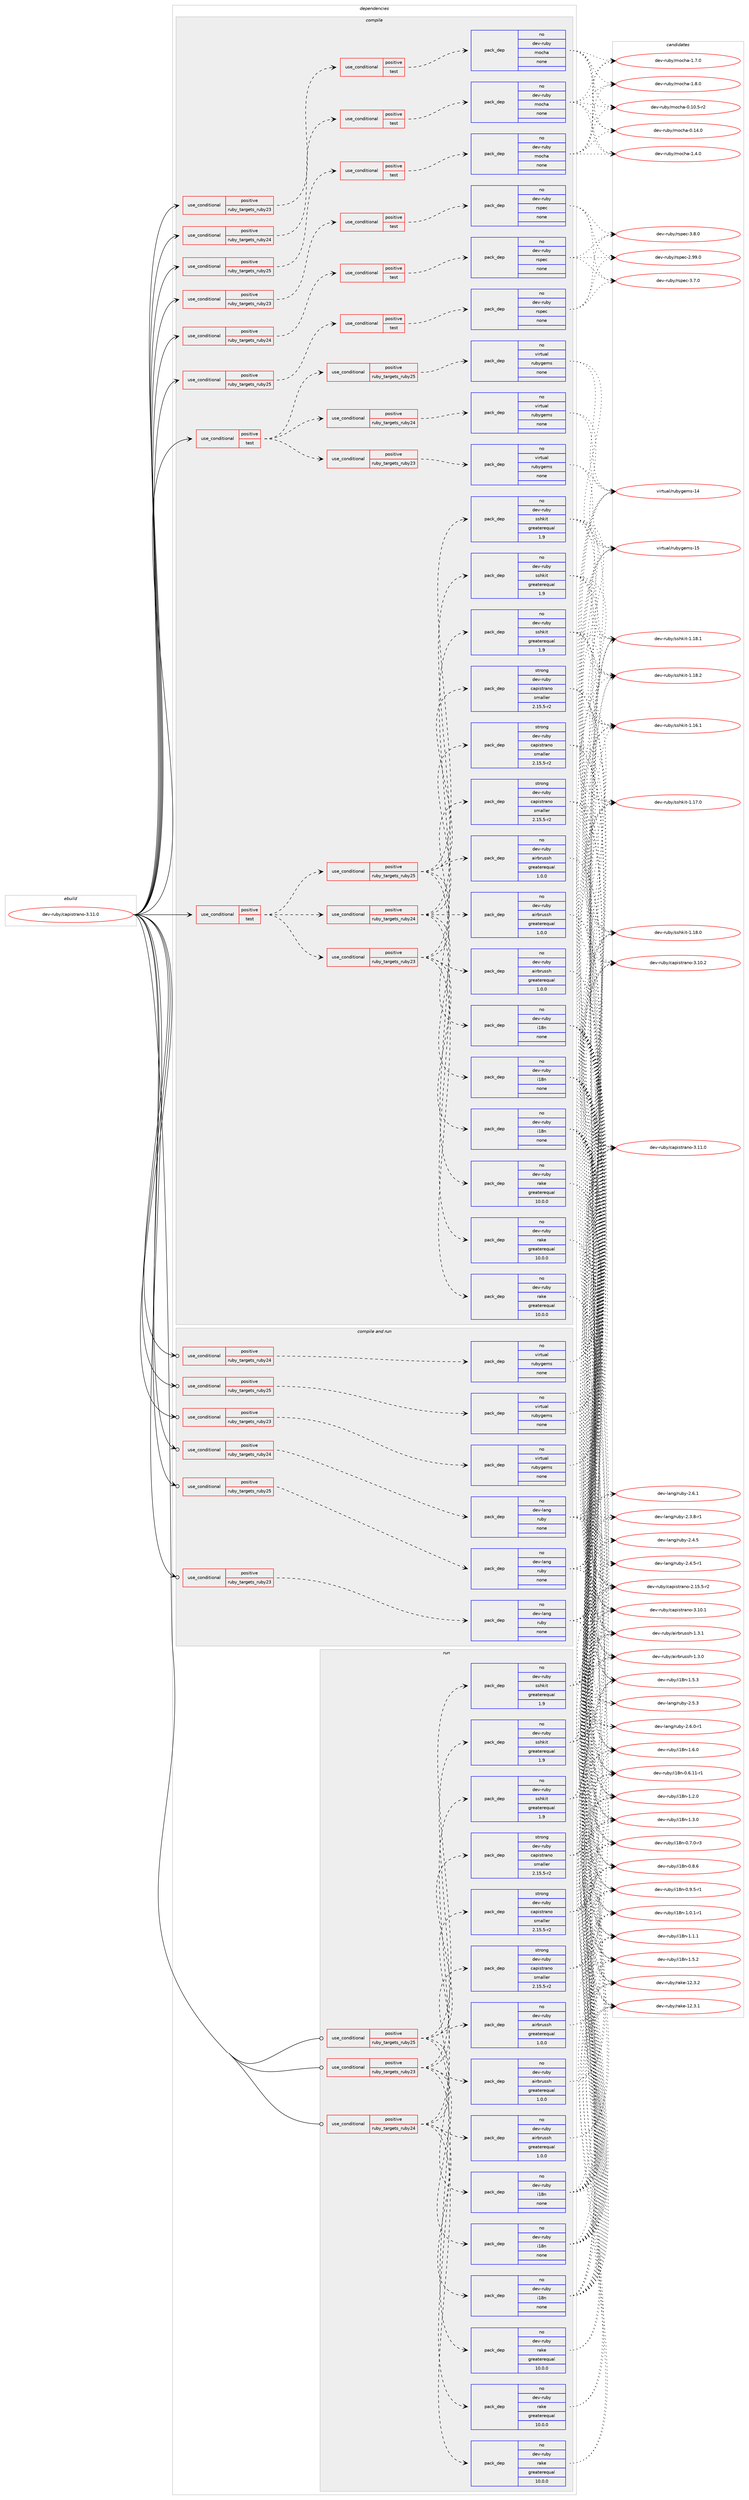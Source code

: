digraph prolog {

# *************
# Graph options
# *************

newrank=true;
concentrate=true;
compound=true;
graph [rankdir=LR,fontname=Helvetica,fontsize=10,ranksep=1.5];#, ranksep=2.5, nodesep=0.2];
edge  [arrowhead=vee];
node  [fontname=Helvetica,fontsize=10];

# **********
# The ebuild
# **********

subgraph cluster_leftcol {
color=gray;
rank=same;
label=<<i>ebuild</i>>;
id [label="dev-ruby/capistrano-3.11.0", color=red, width=4, href="../dev-ruby/capistrano-3.11.0.svg"];
}

# ****************
# The dependencies
# ****************

subgraph cluster_midcol {
color=gray;
label=<<i>dependencies</i>>;
subgraph cluster_compile {
fillcolor="#eeeeee";
style=filled;
label=<<i>compile</i>>;
subgraph cond395720 {
dependency1485376 [label=<<TABLE BORDER="0" CELLBORDER="1" CELLSPACING="0" CELLPADDING="4"><TR><TD ROWSPAN="3" CELLPADDING="10">use_conditional</TD></TR><TR><TD>positive</TD></TR><TR><TD>ruby_targets_ruby23</TD></TR></TABLE>>, shape=none, color=red];
subgraph cond395721 {
dependency1485377 [label=<<TABLE BORDER="0" CELLBORDER="1" CELLSPACING="0" CELLPADDING="4"><TR><TD ROWSPAN="3" CELLPADDING="10">use_conditional</TD></TR><TR><TD>positive</TD></TR><TR><TD>test</TD></TR></TABLE>>, shape=none, color=red];
subgraph pack1066224 {
dependency1485378 [label=<<TABLE BORDER="0" CELLBORDER="1" CELLSPACING="0" CELLPADDING="4" WIDTH="220"><TR><TD ROWSPAN="6" CELLPADDING="30">pack_dep</TD></TR><TR><TD WIDTH="110">no</TD></TR><TR><TD>dev-ruby</TD></TR><TR><TD>mocha</TD></TR><TR><TD>none</TD></TR><TR><TD></TD></TR></TABLE>>, shape=none, color=blue];
}
dependency1485377:e -> dependency1485378:w [weight=20,style="dashed",arrowhead="vee"];
}
dependency1485376:e -> dependency1485377:w [weight=20,style="dashed",arrowhead="vee"];
}
id:e -> dependency1485376:w [weight=20,style="solid",arrowhead="vee"];
subgraph cond395722 {
dependency1485379 [label=<<TABLE BORDER="0" CELLBORDER="1" CELLSPACING="0" CELLPADDING="4"><TR><TD ROWSPAN="3" CELLPADDING="10">use_conditional</TD></TR><TR><TD>positive</TD></TR><TR><TD>ruby_targets_ruby23</TD></TR></TABLE>>, shape=none, color=red];
subgraph cond395723 {
dependency1485380 [label=<<TABLE BORDER="0" CELLBORDER="1" CELLSPACING="0" CELLPADDING="4"><TR><TD ROWSPAN="3" CELLPADDING="10">use_conditional</TD></TR><TR><TD>positive</TD></TR><TR><TD>test</TD></TR></TABLE>>, shape=none, color=red];
subgraph pack1066225 {
dependency1485381 [label=<<TABLE BORDER="0" CELLBORDER="1" CELLSPACING="0" CELLPADDING="4" WIDTH="220"><TR><TD ROWSPAN="6" CELLPADDING="30">pack_dep</TD></TR><TR><TD WIDTH="110">no</TD></TR><TR><TD>dev-ruby</TD></TR><TR><TD>rspec</TD></TR><TR><TD>none</TD></TR><TR><TD></TD></TR></TABLE>>, shape=none, color=blue];
}
dependency1485380:e -> dependency1485381:w [weight=20,style="dashed",arrowhead="vee"];
}
dependency1485379:e -> dependency1485380:w [weight=20,style="dashed",arrowhead="vee"];
}
id:e -> dependency1485379:w [weight=20,style="solid",arrowhead="vee"];
subgraph cond395724 {
dependency1485382 [label=<<TABLE BORDER="0" CELLBORDER="1" CELLSPACING="0" CELLPADDING="4"><TR><TD ROWSPAN="3" CELLPADDING="10">use_conditional</TD></TR><TR><TD>positive</TD></TR><TR><TD>ruby_targets_ruby24</TD></TR></TABLE>>, shape=none, color=red];
subgraph cond395725 {
dependency1485383 [label=<<TABLE BORDER="0" CELLBORDER="1" CELLSPACING="0" CELLPADDING="4"><TR><TD ROWSPAN="3" CELLPADDING="10">use_conditional</TD></TR><TR><TD>positive</TD></TR><TR><TD>test</TD></TR></TABLE>>, shape=none, color=red];
subgraph pack1066226 {
dependency1485384 [label=<<TABLE BORDER="0" CELLBORDER="1" CELLSPACING="0" CELLPADDING="4" WIDTH="220"><TR><TD ROWSPAN="6" CELLPADDING="30">pack_dep</TD></TR><TR><TD WIDTH="110">no</TD></TR><TR><TD>dev-ruby</TD></TR><TR><TD>mocha</TD></TR><TR><TD>none</TD></TR><TR><TD></TD></TR></TABLE>>, shape=none, color=blue];
}
dependency1485383:e -> dependency1485384:w [weight=20,style="dashed",arrowhead="vee"];
}
dependency1485382:e -> dependency1485383:w [weight=20,style="dashed",arrowhead="vee"];
}
id:e -> dependency1485382:w [weight=20,style="solid",arrowhead="vee"];
subgraph cond395726 {
dependency1485385 [label=<<TABLE BORDER="0" CELLBORDER="1" CELLSPACING="0" CELLPADDING="4"><TR><TD ROWSPAN="3" CELLPADDING="10">use_conditional</TD></TR><TR><TD>positive</TD></TR><TR><TD>ruby_targets_ruby24</TD></TR></TABLE>>, shape=none, color=red];
subgraph cond395727 {
dependency1485386 [label=<<TABLE BORDER="0" CELLBORDER="1" CELLSPACING="0" CELLPADDING="4"><TR><TD ROWSPAN="3" CELLPADDING="10">use_conditional</TD></TR><TR><TD>positive</TD></TR><TR><TD>test</TD></TR></TABLE>>, shape=none, color=red];
subgraph pack1066227 {
dependency1485387 [label=<<TABLE BORDER="0" CELLBORDER="1" CELLSPACING="0" CELLPADDING="4" WIDTH="220"><TR><TD ROWSPAN="6" CELLPADDING="30">pack_dep</TD></TR><TR><TD WIDTH="110">no</TD></TR><TR><TD>dev-ruby</TD></TR><TR><TD>rspec</TD></TR><TR><TD>none</TD></TR><TR><TD></TD></TR></TABLE>>, shape=none, color=blue];
}
dependency1485386:e -> dependency1485387:w [weight=20,style="dashed",arrowhead="vee"];
}
dependency1485385:e -> dependency1485386:w [weight=20,style="dashed",arrowhead="vee"];
}
id:e -> dependency1485385:w [weight=20,style="solid",arrowhead="vee"];
subgraph cond395728 {
dependency1485388 [label=<<TABLE BORDER="0" CELLBORDER="1" CELLSPACING="0" CELLPADDING="4"><TR><TD ROWSPAN="3" CELLPADDING="10">use_conditional</TD></TR><TR><TD>positive</TD></TR><TR><TD>ruby_targets_ruby25</TD></TR></TABLE>>, shape=none, color=red];
subgraph cond395729 {
dependency1485389 [label=<<TABLE BORDER="0" CELLBORDER="1" CELLSPACING="0" CELLPADDING="4"><TR><TD ROWSPAN="3" CELLPADDING="10">use_conditional</TD></TR><TR><TD>positive</TD></TR><TR><TD>test</TD></TR></TABLE>>, shape=none, color=red];
subgraph pack1066228 {
dependency1485390 [label=<<TABLE BORDER="0" CELLBORDER="1" CELLSPACING="0" CELLPADDING="4" WIDTH="220"><TR><TD ROWSPAN="6" CELLPADDING="30">pack_dep</TD></TR><TR><TD WIDTH="110">no</TD></TR><TR><TD>dev-ruby</TD></TR><TR><TD>mocha</TD></TR><TR><TD>none</TD></TR><TR><TD></TD></TR></TABLE>>, shape=none, color=blue];
}
dependency1485389:e -> dependency1485390:w [weight=20,style="dashed",arrowhead="vee"];
}
dependency1485388:e -> dependency1485389:w [weight=20,style="dashed",arrowhead="vee"];
}
id:e -> dependency1485388:w [weight=20,style="solid",arrowhead="vee"];
subgraph cond395730 {
dependency1485391 [label=<<TABLE BORDER="0" CELLBORDER="1" CELLSPACING="0" CELLPADDING="4"><TR><TD ROWSPAN="3" CELLPADDING="10">use_conditional</TD></TR><TR><TD>positive</TD></TR><TR><TD>ruby_targets_ruby25</TD></TR></TABLE>>, shape=none, color=red];
subgraph cond395731 {
dependency1485392 [label=<<TABLE BORDER="0" CELLBORDER="1" CELLSPACING="0" CELLPADDING="4"><TR><TD ROWSPAN="3" CELLPADDING="10">use_conditional</TD></TR><TR><TD>positive</TD></TR><TR><TD>test</TD></TR></TABLE>>, shape=none, color=red];
subgraph pack1066229 {
dependency1485393 [label=<<TABLE BORDER="0" CELLBORDER="1" CELLSPACING="0" CELLPADDING="4" WIDTH="220"><TR><TD ROWSPAN="6" CELLPADDING="30">pack_dep</TD></TR><TR><TD WIDTH="110">no</TD></TR><TR><TD>dev-ruby</TD></TR><TR><TD>rspec</TD></TR><TR><TD>none</TD></TR><TR><TD></TD></TR></TABLE>>, shape=none, color=blue];
}
dependency1485392:e -> dependency1485393:w [weight=20,style="dashed",arrowhead="vee"];
}
dependency1485391:e -> dependency1485392:w [weight=20,style="dashed",arrowhead="vee"];
}
id:e -> dependency1485391:w [weight=20,style="solid",arrowhead="vee"];
subgraph cond395732 {
dependency1485394 [label=<<TABLE BORDER="0" CELLBORDER="1" CELLSPACING="0" CELLPADDING="4"><TR><TD ROWSPAN="3" CELLPADDING="10">use_conditional</TD></TR><TR><TD>positive</TD></TR><TR><TD>test</TD></TR></TABLE>>, shape=none, color=red];
subgraph cond395733 {
dependency1485395 [label=<<TABLE BORDER="0" CELLBORDER="1" CELLSPACING="0" CELLPADDING="4"><TR><TD ROWSPAN="3" CELLPADDING="10">use_conditional</TD></TR><TR><TD>positive</TD></TR><TR><TD>ruby_targets_ruby23</TD></TR></TABLE>>, shape=none, color=red];
subgraph pack1066230 {
dependency1485396 [label=<<TABLE BORDER="0" CELLBORDER="1" CELLSPACING="0" CELLPADDING="4" WIDTH="220"><TR><TD ROWSPAN="6" CELLPADDING="30">pack_dep</TD></TR><TR><TD WIDTH="110">no</TD></TR><TR><TD>dev-ruby</TD></TR><TR><TD>airbrussh</TD></TR><TR><TD>greaterequal</TD></TR><TR><TD>1.0.0</TD></TR></TABLE>>, shape=none, color=blue];
}
dependency1485395:e -> dependency1485396:w [weight=20,style="dashed",arrowhead="vee"];
subgraph pack1066231 {
dependency1485397 [label=<<TABLE BORDER="0" CELLBORDER="1" CELLSPACING="0" CELLPADDING="4" WIDTH="220"><TR><TD ROWSPAN="6" CELLPADDING="30">pack_dep</TD></TR><TR><TD WIDTH="110">no</TD></TR><TR><TD>dev-ruby</TD></TR><TR><TD>sshkit</TD></TR><TR><TD>greaterequal</TD></TR><TR><TD>1.9</TD></TR></TABLE>>, shape=none, color=blue];
}
dependency1485395:e -> dependency1485397:w [weight=20,style="dashed",arrowhead="vee"];
subgraph pack1066232 {
dependency1485398 [label=<<TABLE BORDER="0" CELLBORDER="1" CELLSPACING="0" CELLPADDING="4" WIDTH="220"><TR><TD ROWSPAN="6" CELLPADDING="30">pack_dep</TD></TR><TR><TD WIDTH="110">no</TD></TR><TR><TD>dev-ruby</TD></TR><TR><TD>rake</TD></TR><TR><TD>greaterequal</TD></TR><TR><TD>10.0.0</TD></TR></TABLE>>, shape=none, color=blue];
}
dependency1485395:e -> dependency1485398:w [weight=20,style="dashed",arrowhead="vee"];
subgraph pack1066233 {
dependency1485399 [label=<<TABLE BORDER="0" CELLBORDER="1" CELLSPACING="0" CELLPADDING="4" WIDTH="220"><TR><TD ROWSPAN="6" CELLPADDING="30">pack_dep</TD></TR><TR><TD WIDTH="110">no</TD></TR><TR><TD>dev-ruby</TD></TR><TR><TD>i18n</TD></TR><TR><TD>none</TD></TR><TR><TD></TD></TR></TABLE>>, shape=none, color=blue];
}
dependency1485395:e -> dependency1485399:w [weight=20,style="dashed",arrowhead="vee"];
subgraph pack1066234 {
dependency1485400 [label=<<TABLE BORDER="0" CELLBORDER="1" CELLSPACING="0" CELLPADDING="4" WIDTH="220"><TR><TD ROWSPAN="6" CELLPADDING="30">pack_dep</TD></TR><TR><TD WIDTH="110">strong</TD></TR><TR><TD>dev-ruby</TD></TR><TR><TD>capistrano</TD></TR><TR><TD>smaller</TD></TR><TR><TD>2.15.5-r2</TD></TR></TABLE>>, shape=none, color=blue];
}
dependency1485395:e -> dependency1485400:w [weight=20,style="dashed",arrowhead="vee"];
}
dependency1485394:e -> dependency1485395:w [weight=20,style="dashed",arrowhead="vee"];
subgraph cond395734 {
dependency1485401 [label=<<TABLE BORDER="0" CELLBORDER="1" CELLSPACING="0" CELLPADDING="4"><TR><TD ROWSPAN="3" CELLPADDING="10">use_conditional</TD></TR><TR><TD>positive</TD></TR><TR><TD>ruby_targets_ruby24</TD></TR></TABLE>>, shape=none, color=red];
subgraph pack1066235 {
dependency1485402 [label=<<TABLE BORDER="0" CELLBORDER="1" CELLSPACING="0" CELLPADDING="4" WIDTH="220"><TR><TD ROWSPAN="6" CELLPADDING="30">pack_dep</TD></TR><TR><TD WIDTH="110">no</TD></TR><TR><TD>dev-ruby</TD></TR><TR><TD>airbrussh</TD></TR><TR><TD>greaterequal</TD></TR><TR><TD>1.0.0</TD></TR></TABLE>>, shape=none, color=blue];
}
dependency1485401:e -> dependency1485402:w [weight=20,style="dashed",arrowhead="vee"];
subgraph pack1066236 {
dependency1485403 [label=<<TABLE BORDER="0" CELLBORDER="1" CELLSPACING="0" CELLPADDING="4" WIDTH="220"><TR><TD ROWSPAN="6" CELLPADDING="30">pack_dep</TD></TR><TR><TD WIDTH="110">no</TD></TR><TR><TD>dev-ruby</TD></TR><TR><TD>sshkit</TD></TR><TR><TD>greaterequal</TD></TR><TR><TD>1.9</TD></TR></TABLE>>, shape=none, color=blue];
}
dependency1485401:e -> dependency1485403:w [weight=20,style="dashed",arrowhead="vee"];
subgraph pack1066237 {
dependency1485404 [label=<<TABLE BORDER="0" CELLBORDER="1" CELLSPACING="0" CELLPADDING="4" WIDTH="220"><TR><TD ROWSPAN="6" CELLPADDING="30">pack_dep</TD></TR><TR><TD WIDTH="110">no</TD></TR><TR><TD>dev-ruby</TD></TR><TR><TD>rake</TD></TR><TR><TD>greaterequal</TD></TR><TR><TD>10.0.0</TD></TR></TABLE>>, shape=none, color=blue];
}
dependency1485401:e -> dependency1485404:w [weight=20,style="dashed",arrowhead="vee"];
subgraph pack1066238 {
dependency1485405 [label=<<TABLE BORDER="0" CELLBORDER="1" CELLSPACING="0" CELLPADDING="4" WIDTH="220"><TR><TD ROWSPAN="6" CELLPADDING="30">pack_dep</TD></TR><TR><TD WIDTH="110">no</TD></TR><TR><TD>dev-ruby</TD></TR><TR><TD>i18n</TD></TR><TR><TD>none</TD></TR><TR><TD></TD></TR></TABLE>>, shape=none, color=blue];
}
dependency1485401:e -> dependency1485405:w [weight=20,style="dashed",arrowhead="vee"];
subgraph pack1066239 {
dependency1485406 [label=<<TABLE BORDER="0" CELLBORDER="1" CELLSPACING="0" CELLPADDING="4" WIDTH="220"><TR><TD ROWSPAN="6" CELLPADDING="30">pack_dep</TD></TR><TR><TD WIDTH="110">strong</TD></TR><TR><TD>dev-ruby</TD></TR><TR><TD>capistrano</TD></TR><TR><TD>smaller</TD></TR><TR><TD>2.15.5-r2</TD></TR></TABLE>>, shape=none, color=blue];
}
dependency1485401:e -> dependency1485406:w [weight=20,style="dashed",arrowhead="vee"];
}
dependency1485394:e -> dependency1485401:w [weight=20,style="dashed",arrowhead="vee"];
subgraph cond395735 {
dependency1485407 [label=<<TABLE BORDER="0" CELLBORDER="1" CELLSPACING="0" CELLPADDING="4"><TR><TD ROWSPAN="3" CELLPADDING="10">use_conditional</TD></TR><TR><TD>positive</TD></TR><TR><TD>ruby_targets_ruby25</TD></TR></TABLE>>, shape=none, color=red];
subgraph pack1066240 {
dependency1485408 [label=<<TABLE BORDER="0" CELLBORDER="1" CELLSPACING="0" CELLPADDING="4" WIDTH="220"><TR><TD ROWSPAN="6" CELLPADDING="30">pack_dep</TD></TR><TR><TD WIDTH="110">no</TD></TR><TR><TD>dev-ruby</TD></TR><TR><TD>airbrussh</TD></TR><TR><TD>greaterequal</TD></TR><TR><TD>1.0.0</TD></TR></TABLE>>, shape=none, color=blue];
}
dependency1485407:e -> dependency1485408:w [weight=20,style="dashed",arrowhead="vee"];
subgraph pack1066241 {
dependency1485409 [label=<<TABLE BORDER="0" CELLBORDER="1" CELLSPACING="0" CELLPADDING="4" WIDTH="220"><TR><TD ROWSPAN="6" CELLPADDING="30">pack_dep</TD></TR><TR><TD WIDTH="110">no</TD></TR><TR><TD>dev-ruby</TD></TR><TR><TD>sshkit</TD></TR><TR><TD>greaterequal</TD></TR><TR><TD>1.9</TD></TR></TABLE>>, shape=none, color=blue];
}
dependency1485407:e -> dependency1485409:w [weight=20,style="dashed",arrowhead="vee"];
subgraph pack1066242 {
dependency1485410 [label=<<TABLE BORDER="0" CELLBORDER="1" CELLSPACING="0" CELLPADDING="4" WIDTH="220"><TR><TD ROWSPAN="6" CELLPADDING="30">pack_dep</TD></TR><TR><TD WIDTH="110">no</TD></TR><TR><TD>dev-ruby</TD></TR><TR><TD>rake</TD></TR><TR><TD>greaterequal</TD></TR><TR><TD>10.0.0</TD></TR></TABLE>>, shape=none, color=blue];
}
dependency1485407:e -> dependency1485410:w [weight=20,style="dashed",arrowhead="vee"];
subgraph pack1066243 {
dependency1485411 [label=<<TABLE BORDER="0" CELLBORDER="1" CELLSPACING="0" CELLPADDING="4" WIDTH="220"><TR><TD ROWSPAN="6" CELLPADDING="30">pack_dep</TD></TR><TR><TD WIDTH="110">no</TD></TR><TR><TD>dev-ruby</TD></TR><TR><TD>i18n</TD></TR><TR><TD>none</TD></TR><TR><TD></TD></TR></TABLE>>, shape=none, color=blue];
}
dependency1485407:e -> dependency1485411:w [weight=20,style="dashed",arrowhead="vee"];
subgraph pack1066244 {
dependency1485412 [label=<<TABLE BORDER="0" CELLBORDER="1" CELLSPACING="0" CELLPADDING="4" WIDTH="220"><TR><TD ROWSPAN="6" CELLPADDING="30">pack_dep</TD></TR><TR><TD WIDTH="110">strong</TD></TR><TR><TD>dev-ruby</TD></TR><TR><TD>capistrano</TD></TR><TR><TD>smaller</TD></TR><TR><TD>2.15.5-r2</TD></TR></TABLE>>, shape=none, color=blue];
}
dependency1485407:e -> dependency1485412:w [weight=20,style="dashed",arrowhead="vee"];
}
dependency1485394:e -> dependency1485407:w [weight=20,style="dashed",arrowhead="vee"];
}
id:e -> dependency1485394:w [weight=20,style="solid",arrowhead="vee"];
subgraph cond395736 {
dependency1485413 [label=<<TABLE BORDER="0" CELLBORDER="1" CELLSPACING="0" CELLPADDING="4"><TR><TD ROWSPAN="3" CELLPADDING="10">use_conditional</TD></TR><TR><TD>positive</TD></TR><TR><TD>test</TD></TR></TABLE>>, shape=none, color=red];
subgraph cond395737 {
dependency1485414 [label=<<TABLE BORDER="0" CELLBORDER="1" CELLSPACING="0" CELLPADDING="4"><TR><TD ROWSPAN="3" CELLPADDING="10">use_conditional</TD></TR><TR><TD>positive</TD></TR><TR><TD>ruby_targets_ruby23</TD></TR></TABLE>>, shape=none, color=red];
subgraph pack1066245 {
dependency1485415 [label=<<TABLE BORDER="0" CELLBORDER="1" CELLSPACING="0" CELLPADDING="4" WIDTH="220"><TR><TD ROWSPAN="6" CELLPADDING="30">pack_dep</TD></TR><TR><TD WIDTH="110">no</TD></TR><TR><TD>virtual</TD></TR><TR><TD>rubygems</TD></TR><TR><TD>none</TD></TR><TR><TD></TD></TR></TABLE>>, shape=none, color=blue];
}
dependency1485414:e -> dependency1485415:w [weight=20,style="dashed",arrowhead="vee"];
}
dependency1485413:e -> dependency1485414:w [weight=20,style="dashed",arrowhead="vee"];
subgraph cond395738 {
dependency1485416 [label=<<TABLE BORDER="0" CELLBORDER="1" CELLSPACING="0" CELLPADDING="4"><TR><TD ROWSPAN="3" CELLPADDING="10">use_conditional</TD></TR><TR><TD>positive</TD></TR><TR><TD>ruby_targets_ruby24</TD></TR></TABLE>>, shape=none, color=red];
subgraph pack1066246 {
dependency1485417 [label=<<TABLE BORDER="0" CELLBORDER="1" CELLSPACING="0" CELLPADDING="4" WIDTH="220"><TR><TD ROWSPAN="6" CELLPADDING="30">pack_dep</TD></TR><TR><TD WIDTH="110">no</TD></TR><TR><TD>virtual</TD></TR><TR><TD>rubygems</TD></TR><TR><TD>none</TD></TR><TR><TD></TD></TR></TABLE>>, shape=none, color=blue];
}
dependency1485416:e -> dependency1485417:w [weight=20,style="dashed",arrowhead="vee"];
}
dependency1485413:e -> dependency1485416:w [weight=20,style="dashed",arrowhead="vee"];
subgraph cond395739 {
dependency1485418 [label=<<TABLE BORDER="0" CELLBORDER="1" CELLSPACING="0" CELLPADDING="4"><TR><TD ROWSPAN="3" CELLPADDING="10">use_conditional</TD></TR><TR><TD>positive</TD></TR><TR><TD>ruby_targets_ruby25</TD></TR></TABLE>>, shape=none, color=red];
subgraph pack1066247 {
dependency1485419 [label=<<TABLE BORDER="0" CELLBORDER="1" CELLSPACING="0" CELLPADDING="4" WIDTH="220"><TR><TD ROWSPAN="6" CELLPADDING="30">pack_dep</TD></TR><TR><TD WIDTH="110">no</TD></TR><TR><TD>virtual</TD></TR><TR><TD>rubygems</TD></TR><TR><TD>none</TD></TR><TR><TD></TD></TR></TABLE>>, shape=none, color=blue];
}
dependency1485418:e -> dependency1485419:w [weight=20,style="dashed",arrowhead="vee"];
}
dependency1485413:e -> dependency1485418:w [weight=20,style="dashed",arrowhead="vee"];
}
id:e -> dependency1485413:w [weight=20,style="solid",arrowhead="vee"];
}
subgraph cluster_compileandrun {
fillcolor="#eeeeee";
style=filled;
label=<<i>compile and run</i>>;
subgraph cond395740 {
dependency1485420 [label=<<TABLE BORDER="0" CELLBORDER="1" CELLSPACING="0" CELLPADDING="4"><TR><TD ROWSPAN="3" CELLPADDING="10">use_conditional</TD></TR><TR><TD>positive</TD></TR><TR><TD>ruby_targets_ruby23</TD></TR></TABLE>>, shape=none, color=red];
subgraph pack1066248 {
dependency1485421 [label=<<TABLE BORDER="0" CELLBORDER="1" CELLSPACING="0" CELLPADDING="4" WIDTH="220"><TR><TD ROWSPAN="6" CELLPADDING="30">pack_dep</TD></TR><TR><TD WIDTH="110">no</TD></TR><TR><TD>dev-lang</TD></TR><TR><TD>ruby</TD></TR><TR><TD>none</TD></TR><TR><TD></TD></TR></TABLE>>, shape=none, color=blue];
}
dependency1485420:e -> dependency1485421:w [weight=20,style="dashed",arrowhead="vee"];
}
id:e -> dependency1485420:w [weight=20,style="solid",arrowhead="odotvee"];
subgraph cond395741 {
dependency1485422 [label=<<TABLE BORDER="0" CELLBORDER="1" CELLSPACING="0" CELLPADDING="4"><TR><TD ROWSPAN="3" CELLPADDING="10">use_conditional</TD></TR><TR><TD>positive</TD></TR><TR><TD>ruby_targets_ruby23</TD></TR></TABLE>>, shape=none, color=red];
subgraph pack1066249 {
dependency1485423 [label=<<TABLE BORDER="0" CELLBORDER="1" CELLSPACING="0" CELLPADDING="4" WIDTH="220"><TR><TD ROWSPAN="6" CELLPADDING="30">pack_dep</TD></TR><TR><TD WIDTH="110">no</TD></TR><TR><TD>virtual</TD></TR><TR><TD>rubygems</TD></TR><TR><TD>none</TD></TR><TR><TD></TD></TR></TABLE>>, shape=none, color=blue];
}
dependency1485422:e -> dependency1485423:w [weight=20,style="dashed",arrowhead="vee"];
}
id:e -> dependency1485422:w [weight=20,style="solid",arrowhead="odotvee"];
subgraph cond395742 {
dependency1485424 [label=<<TABLE BORDER="0" CELLBORDER="1" CELLSPACING="0" CELLPADDING="4"><TR><TD ROWSPAN="3" CELLPADDING="10">use_conditional</TD></TR><TR><TD>positive</TD></TR><TR><TD>ruby_targets_ruby24</TD></TR></TABLE>>, shape=none, color=red];
subgraph pack1066250 {
dependency1485425 [label=<<TABLE BORDER="0" CELLBORDER="1" CELLSPACING="0" CELLPADDING="4" WIDTH="220"><TR><TD ROWSPAN="6" CELLPADDING="30">pack_dep</TD></TR><TR><TD WIDTH="110">no</TD></TR><TR><TD>dev-lang</TD></TR><TR><TD>ruby</TD></TR><TR><TD>none</TD></TR><TR><TD></TD></TR></TABLE>>, shape=none, color=blue];
}
dependency1485424:e -> dependency1485425:w [weight=20,style="dashed",arrowhead="vee"];
}
id:e -> dependency1485424:w [weight=20,style="solid",arrowhead="odotvee"];
subgraph cond395743 {
dependency1485426 [label=<<TABLE BORDER="0" CELLBORDER="1" CELLSPACING="0" CELLPADDING="4"><TR><TD ROWSPAN="3" CELLPADDING="10">use_conditional</TD></TR><TR><TD>positive</TD></TR><TR><TD>ruby_targets_ruby24</TD></TR></TABLE>>, shape=none, color=red];
subgraph pack1066251 {
dependency1485427 [label=<<TABLE BORDER="0" CELLBORDER="1" CELLSPACING="0" CELLPADDING="4" WIDTH="220"><TR><TD ROWSPAN="6" CELLPADDING="30">pack_dep</TD></TR><TR><TD WIDTH="110">no</TD></TR><TR><TD>virtual</TD></TR><TR><TD>rubygems</TD></TR><TR><TD>none</TD></TR><TR><TD></TD></TR></TABLE>>, shape=none, color=blue];
}
dependency1485426:e -> dependency1485427:w [weight=20,style="dashed",arrowhead="vee"];
}
id:e -> dependency1485426:w [weight=20,style="solid",arrowhead="odotvee"];
subgraph cond395744 {
dependency1485428 [label=<<TABLE BORDER="0" CELLBORDER="1" CELLSPACING="0" CELLPADDING="4"><TR><TD ROWSPAN="3" CELLPADDING="10">use_conditional</TD></TR><TR><TD>positive</TD></TR><TR><TD>ruby_targets_ruby25</TD></TR></TABLE>>, shape=none, color=red];
subgraph pack1066252 {
dependency1485429 [label=<<TABLE BORDER="0" CELLBORDER="1" CELLSPACING="0" CELLPADDING="4" WIDTH="220"><TR><TD ROWSPAN="6" CELLPADDING="30">pack_dep</TD></TR><TR><TD WIDTH="110">no</TD></TR><TR><TD>dev-lang</TD></TR><TR><TD>ruby</TD></TR><TR><TD>none</TD></TR><TR><TD></TD></TR></TABLE>>, shape=none, color=blue];
}
dependency1485428:e -> dependency1485429:w [weight=20,style="dashed",arrowhead="vee"];
}
id:e -> dependency1485428:w [weight=20,style="solid",arrowhead="odotvee"];
subgraph cond395745 {
dependency1485430 [label=<<TABLE BORDER="0" CELLBORDER="1" CELLSPACING="0" CELLPADDING="4"><TR><TD ROWSPAN="3" CELLPADDING="10">use_conditional</TD></TR><TR><TD>positive</TD></TR><TR><TD>ruby_targets_ruby25</TD></TR></TABLE>>, shape=none, color=red];
subgraph pack1066253 {
dependency1485431 [label=<<TABLE BORDER="0" CELLBORDER="1" CELLSPACING="0" CELLPADDING="4" WIDTH="220"><TR><TD ROWSPAN="6" CELLPADDING="30">pack_dep</TD></TR><TR><TD WIDTH="110">no</TD></TR><TR><TD>virtual</TD></TR><TR><TD>rubygems</TD></TR><TR><TD>none</TD></TR><TR><TD></TD></TR></TABLE>>, shape=none, color=blue];
}
dependency1485430:e -> dependency1485431:w [weight=20,style="dashed",arrowhead="vee"];
}
id:e -> dependency1485430:w [weight=20,style="solid",arrowhead="odotvee"];
}
subgraph cluster_run {
fillcolor="#eeeeee";
style=filled;
label=<<i>run</i>>;
subgraph cond395746 {
dependency1485432 [label=<<TABLE BORDER="0" CELLBORDER="1" CELLSPACING="0" CELLPADDING="4"><TR><TD ROWSPAN="3" CELLPADDING="10">use_conditional</TD></TR><TR><TD>positive</TD></TR><TR><TD>ruby_targets_ruby23</TD></TR></TABLE>>, shape=none, color=red];
subgraph pack1066254 {
dependency1485433 [label=<<TABLE BORDER="0" CELLBORDER="1" CELLSPACING="0" CELLPADDING="4" WIDTH="220"><TR><TD ROWSPAN="6" CELLPADDING="30">pack_dep</TD></TR><TR><TD WIDTH="110">no</TD></TR><TR><TD>dev-ruby</TD></TR><TR><TD>airbrussh</TD></TR><TR><TD>greaterequal</TD></TR><TR><TD>1.0.0</TD></TR></TABLE>>, shape=none, color=blue];
}
dependency1485432:e -> dependency1485433:w [weight=20,style="dashed",arrowhead="vee"];
subgraph pack1066255 {
dependency1485434 [label=<<TABLE BORDER="0" CELLBORDER="1" CELLSPACING="0" CELLPADDING="4" WIDTH="220"><TR><TD ROWSPAN="6" CELLPADDING="30">pack_dep</TD></TR><TR><TD WIDTH="110">no</TD></TR><TR><TD>dev-ruby</TD></TR><TR><TD>sshkit</TD></TR><TR><TD>greaterequal</TD></TR><TR><TD>1.9</TD></TR></TABLE>>, shape=none, color=blue];
}
dependency1485432:e -> dependency1485434:w [weight=20,style="dashed",arrowhead="vee"];
subgraph pack1066256 {
dependency1485435 [label=<<TABLE BORDER="0" CELLBORDER="1" CELLSPACING="0" CELLPADDING="4" WIDTH="220"><TR><TD ROWSPAN="6" CELLPADDING="30">pack_dep</TD></TR><TR><TD WIDTH="110">no</TD></TR><TR><TD>dev-ruby</TD></TR><TR><TD>rake</TD></TR><TR><TD>greaterequal</TD></TR><TR><TD>10.0.0</TD></TR></TABLE>>, shape=none, color=blue];
}
dependency1485432:e -> dependency1485435:w [weight=20,style="dashed",arrowhead="vee"];
subgraph pack1066257 {
dependency1485436 [label=<<TABLE BORDER="0" CELLBORDER="1" CELLSPACING="0" CELLPADDING="4" WIDTH="220"><TR><TD ROWSPAN="6" CELLPADDING="30">pack_dep</TD></TR><TR><TD WIDTH="110">no</TD></TR><TR><TD>dev-ruby</TD></TR><TR><TD>i18n</TD></TR><TR><TD>none</TD></TR><TR><TD></TD></TR></TABLE>>, shape=none, color=blue];
}
dependency1485432:e -> dependency1485436:w [weight=20,style="dashed",arrowhead="vee"];
subgraph pack1066258 {
dependency1485437 [label=<<TABLE BORDER="0" CELLBORDER="1" CELLSPACING="0" CELLPADDING="4" WIDTH="220"><TR><TD ROWSPAN="6" CELLPADDING="30">pack_dep</TD></TR><TR><TD WIDTH="110">strong</TD></TR><TR><TD>dev-ruby</TD></TR><TR><TD>capistrano</TD></TR><TR><TD>smaller</TD></TR><TR><TD>2.15.5-r2</TD></TR></TABLE>>, shape=none, color=blue];
}
dependency1485432:e -> dependency1485437:w [weight=20,style="dashed",arrowhead="vee"];
}
id:e -> dependency1485432:w [weight=20,style="solid",arrowhead="odot"];
subgraph cond395747 {
dependency1485438 [label=<<TABLE BORDER="0" CELLBORDER="1" CELLSPACING="0" CELLPADDING="4"><TR><TD ROWSPAN="3" CELLPADDING="10">use_conditional</TD></TR><TR><TD>positive</TD></TR><TR><TD>ruby_targets_ruby24</TD></TR></TABLE>>, shape=none, color=red];
subgraph pack1066259 {
dependency1485439 [label=<<TABLE BORDER="0" CELLBORDER="1" CELLSPACING="0" CELLPADDING="4" WIDTH="220"><TR><TD ROWSPAN="6" CELLPADDING="30">pack_dep</TD></TR><TR><TD WIDTH="110">no</TD></TR><TR><TD>dev-ruby</TD></TR><TR><TD>airbrussh</TD></TR><TR><TD>greaterequal</TD></TR><TR><TD>1.0.0</TD></TR></TABLE>>, shape=none, color=blue];
}
dependency1485438:e -> dependency1485439:w [weight=20,style="dashed",arrowhead="vee"];
subgraph pack1066260 {
dependency1485440 [label=<<TABLE BORDER="0" CELLBORDER="1" CELLSPACING="0" CELLPADDING="4" WIDTH="220"><TR><TD ROWSPAN="6" CELLPADDING="30">pack_dep</TD></TR><TR><TD WIDTH="110">no</TD></TR><TR><TD>dev-ruby</TD></TR><TR><TD>sshkit</TD></TR><TR><TD>greaterequal</TD></TR><TR><TD>1.9</TD></TR></TABLE>>, shape=none, color=blue];
}
dependency1485438:e -> dependency1485440:w [weight=20,style="dashed",arrowhead="vee"];
subgraph pack1066261 {
dependency1485441 [label=<<TABLE BORDER="0" CELLBORDER="1" CELLSPACING="0" CELLPADDING="4" WIDTH="220"><TR><TD ROWSPAN="6" CELLPADDING="30">pack_dep</TD></TR><TR><TD WIDTH="110">no</TD></TR><TR><TD>dev-ruby</TD></TR><TR><TD>rake</TD></TR><TR><TD>greaterequal</TD></TR><TR><TD>10.0.0</TD></TR></TABLE>>, shape=none, color=blue];
}
dependency1485438:e -> dependency1485441:w [weight=20,style="dashed",arrowhead="vee"];
subgraph pack1066262 {
dependency1485442 [label=<<TABLE BORDER="0" CELLBORDER="1" CELLSPACING="0" CELLPADDING="4" WIDTH="220"><TR><TD ROWSPAN="6" CELLPADDING="30">pack_dep</TD></TR><TR><TD WIDTH="110">no</TD></TR><TR><TD>dev-ruby</TD></TR><TR><TD>i18n</TD></TR><TR><TD>none</TD></TR><TR><TD></TD></TR></TABLE>>, shape=none, color=blue];
}
dependency1485438:e -> dependency1485442:w [weight=20,style="dashed",arrowhead="vee"];
subgraph pack1066263 {
dependency1485443 [label=<<TABLE BORDER="0" CELLBORDER="1" CELLSPACING="0" CELLPADDING="4" WIDTH="220"><TR><TD ROWSPAN="6" CELLPADDING="30">pack_dep</TD></TR><TR><TD WIDTH="110">strong</TD></TR><TR><TD>dev-ruby</TD></TR><TR><TD>capistrano</TD></TR><TR><TD>smaller</TD></TR><TR><TD>2.15.5-r2</TD></TR></TABLE>>, shape=none, color=blue];
}
dependency1485438:e -> dependency1485443:w [weight=20,style="dashed",arrowhead="vee"];
}
id:e -> dependency1485438:w [weight=20,style="solid",arrowhead="odot"];
subgraph cond395748 {
dependency1485444 [label=<<TABLE BORDER="0" CELLBORDER="1" CELLSPACING="0" CELLPADDING="4"><TR><TD ROWSPAN="3" CELLPADDING="10">use_conditional</TD></TR><TR><TD>positive</TD></TR><TR><TD>ruby_targets_ruby25</TD></TR></TABLE>>, shape=none, color=red];
subgraph pack1066264 {
dependency1485445 [label=<<TABLE BORDER="0" CELLBORDER="1" CELLSPACING="0" CELLPADDING="4" WIDTH="220"><TR><TD ROWSPAN="6" CELLPADDING="30">pack_dep</TD></TR><TR><TD WIDTH="110">no</TD></TR><TR><TD>dev-ruby</TD></TR><TR><TD>airbrussh</TD></TR><TR><TD>greaterequal</TD></TR><TR><TD>1.0.0</TD></TR></TABLE>>, shape=none, color=blue];
}
dependency1485444:e -> dependency1485445:w [weight=20,style="dashed",arrowhead="vee"];
subgraph pack1066265 {
dependency1485446 [label=<<TABLE BORDER="0" CELLBORDER="1" CELLSPACING="0" CELLPADDING="4" WIDTH="220"><TR><TD ROWSPAN="6" CELLPADDING="30">pack_dep</TD></TR><TR><TD WIDTH="110">no</TD></TR><TR><TD>dev-ruby</TD></TR><TR><TD>sshkit</TD></TR><TR><TD>greaterequal</TD></TR><TR><TD>1.9</TD></TR></TABLE>>, shape=none, color=blue];
}
dependency1485444:e -> dependency1485446:w [weight=20,style="dashed",arrowhead="vee"];
subgraph pack1066266 {
dependency1485447 [label=<<TABLE BORDER="0" CELLBORDER="1" CELLSPACING="0" CELLPADDING="4" WIDTH="220"><TR><TD ROWSPAN="6" CELLPADDING="30">pack_dep</TD></TR><TR><TD WIDTH="110">no</TD></TR><TR><TD>dev-ruby</TD></TR><TR><TD>rake</TD></TR><TR><TD>greaterequal</TD></TR><TR><TD>10.0.0</TD></TR></TABLE>>, shape=none, color=blue];
}
dependency1485444:e -> dependency1485447:w [weight=20,style="dashed",arrowhead="vee"];
subgraph pack1066267 {
dependency1485448 [label=<<TABLE BORDER="0" CELLBORDER="1" CELLSPACING="0" CELLPADDING="4" WIDTH="220"><TR><TD ROWSPAN="6" CELLPADDING="30">pack_dep</TD></TR><TR><TD WIDTH="110">no</TD></TR><TR><TD>dev-ruby</TD></TR><TR><TD>i18n</TD></TR><TR><TD>none</TD></TR><TR><TD></TD></TR></TABLE>>, shape=none, color=blue];
}
dependency1485444:e -> dependency1485448:w [weight=20,style="dashed",arrowhead="vee"];
subgraph pack1066268 {
dependency1485449 [label=<<TABLE BORDER="0" CELLBORDER="1" CELLSPACING="0" CELLPADDING="4" WIDTH="220"><TR><TD ROWSPAN="6" CELLPADDING="30">pack_dep</TD></TR><TR><TD WIDTH="110">strong</TD></TR><TR><TD>dev-ruby</TD></TR><TR><TD>capistrano</TD></TR><TR><TD>smaller</TD></TR><TR><TD>2.15.5-r2</TD></TR></TABLE>>, shape=none, color=blue];
}
dependency1485444:e -> dependency1485449:w [weight=20,style="dashed",arrowhead="vee"];
}
id:e -> dependency1485444:w [weight=20,style="solid",arrowhead="odot"];
}
}

# **************
# The candidates
# **************

subgraph cluster_choices {
rank=same;
color=gray;
label=<<i>candidates</i>>;

subgraph choice1066224 {
color=black;
nodesep=1;
choice1001011184511411798121471091119910497454846494846534511450 [label="dev-ruby/mocha-0.10.5-r2", color=red, width=4,href="../dev-ruby/mocha-0.10.5-r2.svg"];
choice100101118451141179812147109111991049745484649524648 [label="dev-ruby/mocha-0.14.0", color=red, width=4,href="../dev-ruby/mocha-0.14.0.svg"];
choice1001011184511411798121471091119910497454946524648 [label="dev-ruby/mocha-1.4.0", color=red, width=4,href="../dev-ruby/mocha-1.4.0.svg"];
choice1001011184511411798121471091119910497454946554648 [label="dev-ruby/mocha-1.7.0", color=red, width=4,href="../dev-ruby/mocha-1.7.0.svg"];
choice1001011184511411798121471091119910497454946564648 [label="dev-ruby/mocha-1.8.0", color=red, width=4,href="../dev-ruby/mocha-1.8.0.svg"];
dependency1485378:e -> choice1001011184511411798121471091119910497454846494846534511450:w [style=dotted,weight="100"];
dependency1485378:e -> choice100101118451141179812147109111991049745484649524648:w [style=dotted,weight="100"];
dependency1485378:e -> choice1001011184511411798121471091119910497454946524648:w [style=dotted,weight="100"];
dependency1485378:e -> choice1001011184511411798121471091119910497454946554648:w [style=dotted,weight="100"];
dependency1485378:e -> choice1001011184511411798121471091119910497454946564648:w [style=dotted,weight="100"];
}
subgraph choice1066225 {
color=black;
nodesep=1;
choice1001011184511411798121471141151121019945504657574648 [label="dev-ruby/rspec-2.99.0", color=red, width=4,href="../dev-ruby/rspec-2.99.0.svg"];
choice10010111845114117981214711411511210199455146554648 [label="dev-ruby/rspec-3.7.0", color=red, width=4,href="../dev-ruby/rspec-3.7.0.svg"];
choice10010111845114117981214711411511210199455146564648 [label="dev-ruby/rspec-3.8.0", color=red, width=4,href="../dev-ruby/rspec-3.8.0.svg"];
dependency1485381:e -> choice1001011184511411798121471141151121019945504657574648:w [style=dotted,weight="100"];
dependency1485381:e -> choice10010111845114117981214711411511210199455146554648:w [style=dotted,weight="100"];
dependency1485381:e -> choice10010111845114117981214711411511210199455146564648:w [style=dotted,weight="100"];
}
subgraph choice1066226 {
color=black;
nodesep=1;
choice1001011184511411798121471091119910497454846494846534511450 [label="dev-ruby/mocha-0.10.5-r2", color=red, width=4,href="../dev-ruby/mocha-0.10.5-r2.svg"];
choice100101118451141179812147109111991049745484649524648 [label="dev-ruby/mocha-0.14.0", color=red, width=4,href="../dev-ruby/mocha-0.14.0.svg"];
choice1001011184511411798121471091119910497454946524648 [label="dev-ruby/mocha-1.4.0", color=red, width=4,href="../dev-ruby/mocha-1.4.0.svg"];
choice1001011184511411798121471091119910497454946554648 [label="dev-ruby/mocha-1.7.0", color=red, width=4,href="../dev-ruby/mocha-1.7.0.svg"];
choice1001011184511411798121471091119910497454946564648 [label="dev-ruby/mocha-1.8.0", color=red, width=4,href="../dev-ruby/mocha-1.8.0.svg"];
dependency1485384:e -> choice1001011184511411798121471091119910497454846494846534511450:w [style=dotted,weight="100"];
dependency1485384:e -> choice100101118451141179812147109111991049745484649524648:w [style=dotted,weight="100"];
dependency1485384:e -> choice1001011184511411798121471091119910497454946524648:w [style=dotted,weight="100"];
dependency1485384:e -> choice1001011184511411798121471091119910497454946554648:w [style=dotted,weight="100"];
dependency1485384:e -> choice1001011184511411798121471091119910497454946564648:w [style=dotted,weight="100"];
}
subgraph choice1066227 {
color=black;
nodesep=1;
choice1001011184511411798121471141151121019945504657574648 [label="dev-ruby/rspec-2.99.0", color=red, width=4,href="../dev-ruby/rspec-2.99.0.svg"];
choice10010111845114117981214711411511210199455146554648 [label="dev-ruby/rspec-3.7.0", color=red, width=4,href="../dev-ruby/rspec-3.7.0.svg"];
choice10010111845114117981214711411511210199455146564648 [label="dev-ruby/rspec-3.8.0", color=red, width=4,href="../dev-ruby/rspec-3.8.0.svg"];
dependency1485387:e -> choice1001011184511411798121471141151121019945504657574648:w [style=dotted,weight="100"];
dependency1485387:e -> choice10010111845114117981214711411511210199455146554648:w [style=dotted,weight="100"];
dependency1485387:e -> choice10010111845114117981214711411511210199455146564648:w [style=dotted,weight="100"];
}
subgraph choice1066228 {
color=black;
nodesep=1;
choice1001011184511411798121471091119910497454846494846534511450 [label="dev-ruby/mocha-0.10.5-r2", color=red, width=4,href="../dev-ruby/mocha-0.10.5-r2.svg"];
choice100101118451141179812147109111991049745484649524648 [label="dev-ruby/mocha-0.14.0", color=red, width=4,href="../dev-ruby/mocha-0.14.0.svg"];
choice1001011184511411798121471091119910497454946524648 [label="dev-ruby/mocha-1.4.0", color=red, width=4,href="../dev-ruby/mocha-1.4.0.svg"];
choice1001011184511411798121471091119910497454946554648 [label="dev-ruby/mocha-1.7.0", color=red, width=4,href="../dev-ruby/mocha-1.7.0.svg"];
choice1001011184511411798121471091119910497454946564648 [label="dev-ruby/mocha-1.8.0", color=red, width=4,href="../dev-ruby/mocha-1.8.0.svg"];
dependency1485390:e -> choice1001011184511411798121471091119910497454846494846534511450:w [style=dotted,weight="100"];
dependency1485390:e -> choice100101118451141179812147109111991049745484649524648:w [style=dotted,weight="100"];
dependency1485390:e -> choice1001011184511411798121471091119910497454946524648:w [style=dotted,weight="100"];
dependency1485390:e -> choice1001011184511411798121471091119910497454946554648:w [style=dotted,weight="100"];
dependency1485390:e -> choice1001011184511411798121471091119910497454946564648:w [style=dotted,weight="100"];
}
subgraph choice1066229 {
color=black;
nodesep=1;
choice1001011184511411798121471141151121019945504657574648 [label="dev-ruby/rspec-2.99.0", color=red, width=4,href="../dev-ruby/rspec-2.99.0.svg"];
choice10010111845114117981214711411511210199455146554648 [label="dev-ruby/rspec-3.7.0", color=red, width=4,href="../dev-ruby/rspec-3.7.0.svg"];
choice10010111845114117981214711411511210199455146564648 [label="dev-ruby/rspec-3.8.0", color=red, width=4,href="../dev-ruby/rspec-3.8.0.svg"];
dependency1485393:e -> choice1001011184511411798121471141151121019945504657574648:w [style=dotted,weight="100"];
dependency1485393:e -> choice10010111845114117981214711411511210199455146554648:w [style=dotted,weight="100"];
dependency1485393:e -> choice10010111845114117981214711411511210199455146564648:w [style=dotted,weight="100"];
}
subgraph choice1066230 {
color=black;
nodesep=1;
choice1001011184511411798121479710511498114117115115104454946514648 [label="dev-ruby/airbrussh-1.3.0", color=red, width=4,href="../dev-ruby/airbrussh-1.3.0.svg"];
choice1001011184511411798121479710511498114117115115104454946514649 [label="dev-ruby/airbrussh-1.3.1", color=red, width=4,href="../dev-ruby/airbrussh-1.3.1.svg"];
dependency1485396:e -> choice1001011184511411798121479710511498114117115115104454946514648:w [style=dotted,weight="100"];
dependency1485396:e -> choice1001011184511411798121479710511498114117115115104454946514649:w [style=dotted,weight="100"];
}
subgraph choice1066231 {
color=black;
nodesep=1;
choice10010111845114117981214711511510410710511645494649544649 [label="dev-ruby/sshkit-1.16.1", color=red, width=4,href="../dev-ruby/sshkit-1.16.1.svg"];
choice10010111845114117981214711511510410710511645494649554648 [label="dev-ruby/sshkit-1.17.0", color=red, width=4,href="../dev-ruby/sshkit-1.17.0.svg"];
choice10010111845114117981214711511510410710511645494649564648 [label="dev-ruby/sshkit-1.18.0", color=red, width=4,href="../dev-ruby/sshkit-1.18.0.svg"];
choice10010111845114117981214711511510410710511645494649564649 [label="dev-ruby/sshkit-1.18.1", color=red, width=4,href="../dev-ruby/sshkit-1.18.1.svg"];
choice10010111845114117981214711511510410710511645494649564650 [label="dev-ruby/sshkit-1.18.2", color=red, width=4,href="../dev-ruby/sshkit-1.18.2.svg"];
dependency1485397:e -> choice10010111845114117981214711511510410710511645494649544649:w [style=dotted,weight="100"];
dependency1485397:e -> choice10010111845114117981214711511510410710511645494649554648:w [style=dotted,weight="100"];
dependency1485397:e -> choice10010111845114117981214711511510410710511645494649564648:w [style=dotted,weight="100"];
dependency1485397:e -> choice10010111845114117981214711511510410710511645494649564649:w [style=dotted,weight="100"];
dependency1485397:e -> choice10010111845114117981214711511510410710511645494649564650:w [style=dotted,weight="100"];
}
subgraph choice1066232 {
color=black;
nodesep=1;
choice1001011184511411798121471149710710145495046514649 [label="dev-ruby/rake-12.3.1", color=red, width=4,href="../dev-ruby/rake-12.3.1.svg"];
choice1001011184511411798121471149710710145495046514650 [label="dev-ruby/rake-12.3.2", color=red, width=4,href="../dev-ruby/rake-12.3.2.svg"];
dependency1485398:e -> choice1001011184511411798121471149710710145495046514649:w [style=dotted,weight="100"];
dependency1485398:e -> choice1001011184511411798121471149710710145495046514650:w [style=dotted,weight="100"];
}
subgraph choice1066233 {
color=black;
nodesep=1;
choice1001011184511411798121471054956110454846544649494511449 [label="dev-ruby/i18n-0.6.11-r1", color=red, width=4,href="../dev-ruby/i18n-0.6.11-r1.svg"];
choice10010111845114117981214710549561104548465546484511451 [label="dev-ruby/i18n-0.7.0-r3", color=red, width=4,href="../dev-ruby/i18n-0.7.0-r3.svg"];
choice1001011184511411798121471054956110454846564654 [label="dev-ruby/i18n-0.8.6", color=red, width=4,href="../dev-ruby/i18n-0.8.6.svg"];
choice10010111845114117981214710549561104548465746534511449 [label="dev-ruby/i18n-0.9.5-r1", color=red, width=4,href="../dev-ruby/i18n-0.9.5-r1.svg"];
choice10010111845114117981214710549561104549464846494511449 [label="dev-ruby/i18n-1.0.1-r1", color=red, width=4,href="../dev-ruby/i18n-1.0.1-r1.svg"];
choice1001011184511411798121471054956110454946494649 [label="dev-ruby/i18n-1.1.1", color=red, width=4,href="../dev-ruby/i18n-1.1.1.svg"];
choice1001011184511411798121471054956110454946504648 [label="dev-ruby/i18n-1.2.0", color=red, width=4,href="../dev-ruby/i18n-1.2.0.svg"];
choice1001011184511411798121471054956110454946514648 [label="dev-ruby/i18n-1.3.0", color=red, width=4,href="../dev-ruby/i18n-1.3.0.svg"];
choice1001011184511411798121471054956110454946534650 [label="dev-ruby/i18n-1.5.2", color=red, width=4,href="../dev-ruby/i18n-1.5.2.svg"];
choice1001011184511411798121471054956110454946534651 [label="dev-ruby/i18n-1.5.3", color=red, width=4,href="../dev-ruby/i18n-1.5.3.svg"];
choice1001011184511411798121471054956110454946544648 [label="dev-ruby/i18n-1.6.0", color=red, width=4,href="../dev-ruby/i18n-1.6.0.svg"];
dependency1485399:e -> choice1001011184511411798121471054956110454846544649494511449:w [style=dotted,weight="100"];
dependency1485399:e -> choice10010111845114117981214710549561104548465546484511451:w [style=dotted,weight="100"];
dependency1485399:e -> choice1001011184511411798121471054956110454846564654:w [style=dotted,weight="100"];
dependency1485399:e -> choice10010111845114117981214710549561104548465746534511449:w [style=dotted,weight="100"];
dependency1485399:e -> choice10010111845114117981214710549561104549464846494511449:w [style=dotted,weight="100"];
dependency1485399:e -> choice1001011184511411798121471054956110454946494649:w [style=dotted,weight="100"];
dependency1485399:e -> choice1001011184511411798121471054956110454946504648:w [style=dotted,weight="100"];
dependency1485399:e -> choice1001011184511411798121471054956110454946514648:w [style=dotted,weight="100"];
dependency1485399:e -> choice1001011184511411798121471054956110454946534650:w [style=dotted,weight="100"];
dependency1485399:e -> choice1001011184511411798121471054956110454946534651:w [style=dotted,weight="100"];
dependency1485399:e -> choice1001011184511411798121471054956110454946544648:w [style=dotted,weight="100"];
}
subgraph choice1066234 {
color=black;
nodesep=1;
choice100101118451141179812147999711210511511611497110111455046495346534511450 [label="dev-ruby/capistrano-2.15.5-r2", color=red, width=4,href="../dev-ruby/capistrano-2.15.5-r2.svg"];
choice10010111845114117981214799971121051151161149711011145514649484649 [label="dev-ruby/capistrano-3.10.1", color=red, width=4,href="../dev-ruby/capistrano-3.10.1.svg"];
choice10010111845114117981214799971121051151161149711011145514649484650 [label="dev-ruby/capistrano-3.10.2", color=red, width=4,href="../dev-ruby/capistrano-3.10.2.svg"];
choice10010111845114117981214799971121051151161149711011145514649494648 [label="dev-ruby/capistrano-3.11.0", color=red, width=4,href="../dev-ruby/capistrano-3.11.0.svg"];
dependency1485400:e -> choice100101118451141179812147999711210511511611497110111455046495346534511450:w [style=dotted,weight="100"];
dependency1485400:e -> choice10010111845114117981214799971121051151161149711011145514649484649:w [style=dotted,weight="100"];
dependency1485400:e -> choice10010111845114117981214799971121051151161149711011145514649484650:w [style=dotted,weight="100"];
dependency1485400:e -> choice10010111845114117981214799971121051151161149711011145514649494648:w [style=dotted,weight="100"];
}
subgraph choice1066235 {
color=black;
nodesep=1;
choice1001011184511411798121479710511498114117115115104454946514648 [label="dev-ruby/airbrussh-1.3.0", color=red, width=4,href="../dev-ruby/airbrussh-1.3.0.svg"];
choice1001011184511411798121479710511498114117115115104454946514649 [label="dev-ruby/airbrussh-1.3.1", color=red, width=4,href="../dev-ruby/airbrussh-1.3.1.svg"];
dependency1485402:e -> choice1001011184511411798121479710511498114117115115104454946514648:w [style=dotted,weight="100"];
dependency1485402:e -> choice1001011184511411798121479710511498114117115115104454946514649:w [style=dotted,weight="100"];
}
subgraph choice1066236 {
color=black;
nodesep=1;
choice10010111845114117981214711511510410710511645494649544649 [label="dev-ruby/sshkit-1.16.1", color=red, width=4,href="../dev-ruby/sshkit-1.16.1.svg"];
choice10010111845114117981214711511510410710511645494649554648 [label="dev-ruby/sshkit-1.17.0", color=red, width=4,href="../dev-ruby/sshkit-1.17.0.svg"];
choice10010111845114117981214711511510410710511645494649564648 [label="dev-ruby/sshkit-1.18.0", color=red, width=4,href="../dev-ruby/sshkit-1.18.0.svg"];
choice10010111845114117981214711511510410710511645494649564649 [label="dev-ruby/sshkit-1.18.1", color=red, width=4,href="../dev-ruby/sshkit-1.18.1.svg"];
choice10010111845114117981214711511510410710511645494649564650 [label="dev-ruby/sshkit-1.18.2", color=red, width=4,href="../dev-ruby/sshkit-1.18.2.svg"];
dependency1485403:e -> choice10010111845114117981214711511510410710511645494649544649:w [style=dotted,weight="100"];
dependency1485403:e -> choice10010111845114117981214711511510410710511645494649554648:w [style=dotted,weight="100"];
dependency1485403:e -> choice10010111845114117981214711511510410710511645494649564648:w [style=dotted,weight="100"];
dependency1485403:e -> choice10010111845114117981214711511510410710511645494649564649:w [style=dotted,weight="100"];
dependency1485403:e -> choice10010111845114117981214711511510410710511645494649564650:w [style=dotted,weight="100"];
}
subgraph choice1066237 {
color=black;
nodesep=1;
choice1001011184511411798121471149710710145495046514649 [label="dev-ruby/rake-12.3.1", color=red, width=4,href="../dev-ruby/rake-12.3.1.svg"];
choice1001011184511411798121471149710710145495046514650 [label="dev-ruby/rake-12.3.2", color=red, width=4,href="../dev-ruby/rake-12.3.2.svg"];
dependency1485404:e -> choice1001011184511411798121471149710710145495046514649:w [style=dotted,weight="100"];
dependency1485404:e -> choice1001011184511411798121471149710710145495046514650:w [style=dotted,weight="100"];
}
subgraph choice1066238 {
color=black;
nodesep=1;
choice1001011184511411798121471054956110454846544649494511449 [label="dev-ruby/i18n-0.6.11-r1", color=red, width=4,href="../dev-ruby/i18n-0.6.11-r1.svg"];
choice10010111845114117981214710549561104548465546484511451 [label="dev-ruby/i18n-0.7.0-r3", color=red, width=4,href="../dev-ruby/i18n-0.7.0-r3.svg"];
choice1001011184511411798121471054956110454846564654 [label="dev-ruby/i18n-0.8.6", color=red, width=4,href="../dev-ruby/i18n-0.8.6.svg"];
choice10010111845114117981214710549561104548465746534511449 [label="dev-ruby/i18n-0.9.5-r1", color=red, width=4,href="../dev-ruby/i18n-0.9.5-r1.svg"];
choice10010111845114117981214710549561104549464846494511449 [label="dev-ruby/i18n-1.0.1-r1", color=red, width=4,href="../dev-ruby/i18n-1.0.1-r1.svg"];
choice1001011184511411798121471054956110454946494649 [label="dev-ruby/i18n-1.1.1", color=red, width=4,href="../dev-ruby/i18n-1.1.1.svg"];
choice1001011184511411798121471054956110454946504648 [label="dev-ruby/i18n-1.2.0", color=red, width=4,href="../dev-ruby/i18n-1.2.0.svg"];
choice1001011184511411798121471054956110454946514648 [label="dev-ruby/i18n-1.3.0", color=red, width=4,href="../dev-ruby/i18n-1.3.0.svg"];
choice1001011184511411798121471054956110454946534650 [label="dev-ruby/i18n-1.5.2", color=red, width=4,href="../dev-ruby/i18n-1.5.2.svg"];
choice1001011184511411798121471054956110454946534651 [label="dev-ruby/i18n-1.5.3", color=red, width=4,href="../dev-ruby/i18n-1.5.3.svg"];
choice1001011184511411798121471054956110454946544648 [label="dev-ruby/i18n-1.6.0", color=red, width=4,href="../dev-ruby/i18n-1.6.0.svg"];
dependency1485405:e -> choice1001011184511411798121471054956110454846544649494511449:w [style=dotted,weight="100"];
dependency1485405:e -> choice10010111845114117981214710549561104548465546484511451:w [style=dotted,weight="100"];
dependency1485405:e -> choice1001011184511411798121471054956110454846564654:w [style=dotted,weight="100"];
dependency1485405:e -> choice10010111845114117981214710549561104548465746534511449:w [style=dotted,weight="100"];
dependency1485405:e -> choice10010111845114117981214710549561104549464846494511449:w [style=dotted,weight="100"];
dependency1485405:e -> choice1001011184511411798121471054956110454946494649:w [style=dotted,weight="100"];
dependency1485405:e -> choice1001011184511411798121471054956110454946504648:w [style=dotted,weight="100"];
dependency1485405:e -> choice1001011184511411798121471054956110454946514648:w [style=dotted,weight="100"];
dependency1485405:e -> choice1001011184511411798121471054956110454946534650:w [style=dotted,weight="100"];
dependency1485405:e -> choice1001011184511411798121471054956110454946534651:w [style=dotted,weight="100"];
dependency1485405:e -> choice1001011184511411798121471054956110454946544648:w [style=dotted,weight="100"];
}
subgraph choice1066239 {
color=black;
nodesep=1;
choice100101118451141179812147999711210511511611497110111455046495346534511450 [label="dev-ruby/capistrano-2.15.5-r2", color=red, width=4,href="../dev-ruby/capistrano-2.15.5-r2.svg"];
choice10010111845114117981214799971121051151161149711011145514649484649 [label="dev-ruby/capistrano-3.10.1", color=red, width=4,href="../dev-ruby/capistrano-3.10.1.svg"];
choice10010111845114117981214799971121051151161149711011145514649484650 [label="dev-ruby/capistrano-3.10.2", color=red, width=4,href="../dev-ruby/capistrano-3.10.2.svg"];
choice10010111845114117981214799971121051151161149711011145514649494648 [label="dev-ruby/capistrano-3.11.0", color=red, width=4,href="../dev-ruby/capistrano-3.11.0.svg"];
dependency1485406:e -> choice100101118451141179812147999711210511511611497110111455046495346534511450:w [style=dotted,weight="100"];
dependency1485406:e -> choice10010111845114117981214799971121051151161149711011145514649484649:w [style=dotted,weight="100"];
dependency1485406:e -> choice10010111845114117981214799971121051151161149711011145514649484650:w [style=dotted,weight="100"];
dependency1485406:e -> choice10010111845114117981214799971121051151161149711011145514649494648:w [style=dotted,weight="100"];
}
subgraph choice1066240 {
color=black;
nodesep=1;
choice1001011184511411798121479710511498114117115115104454946514648 [label="dev-ruby/airbrussh-1.3.0", color=red, width=4,href="../dev-ruby/airbrussh-1.3.0.svg"];
choice1001011184511411798121479710511498114117115115104454946514649 [label="dev-ruby/airbrussh-1.3.1", color=red, width=4,href="../dev-ruby/airbrussh-1.3.1.svg"];
dependency1485408:e -> choice1001011184511411798121479710511498114117115115104454946514648:w [style=dotted,weight="100"];
dependency1485408:e -> choice1001011184511411798121479710511498114117115115104454946514649:w [style=dotted,weight="100"];
}
subgraph choice1066241 {
color=black;
nodesep=1;
choice10010111845114117981214711511510410710511645494649544649 [label="dev-ruby/sshkit-1.16.1", color=red, width=4,href="../dev-ruby/sshkit-1.16.1.svg"];
choice10010111845114117981214711511510410710511645494649554648 [label="dev-ruby/sshkit-1.17.0", color=red, width=4,href="../dev-ruby/sshkit-1.17.0.svg"];
choice10010111845114117981214711511510410710511645494649564648 [label="dev-ruby/sshkit-1.18.0", color=red, width=4,href="../dev-ruby/sshkit-1.18.0.svg"];
choice10010111845114117981214711511510410710511645494649564649 [label="dev-ruby/sshkit-1.18.1", color=red, width=4,href="../dev-ruby/sshkit-1.18.1.svg"];
choice10010111845114117981214711511510410710511645494649564650 [label="dev-ruby/sshkit-1.18.2", color=red, width=4,href="../dev-ruby/sshkit-1.18.2.svg"];
dependency1485409:e -> choice10010111845114117981214711511510410710511645494649544649:w [style=dotted,weight="100"];
dependency1485409:e -> choice10010111845114117981214711511510410710511645494649554648:w [style=dotted,weight="100"];
dependency1485409:e -> choice10010111845114117981214711511510410710511645494649564648:w [style=dotted,weight="100"];
dependency1485409:e -> choice10010111845114117981214711511510410710511645494649564649:w [style=dotted,weight="100"];
dependency1485409:e -> choice10010111845114117981214711511510410710511645494649564650:w [style=dotted,weight="100"];
}
subgraph choice1066242 {
color=black;
nodesep=1;
choice1001011184511411798121471149710710145495046514649 [label="dev-ruby/rake-12.3.1", color=red, width=4,href="../dev-ruby/rake-12.3.1.svg"];
choice1001011184511411798121471149710710145495046514650 [label="dev-ruby/rake-12.3.2", color=red, width=4,href="../dev-ruby/rake-12.3.2.svg"];
dependency1485410:e -> choice1001011184511411798121471149710710145495046514649:w [style=dotted,weight="100"];
dependency1485410:e -> choice1001011184511411798121471149710710145495046514650:w [style=dotted,weight="100"];
}
subgraph choice1066243 {
color=black;
nodesep=1;
choice1001011184511411798121471054956110454846544649494511449 [label="dev-ruby/i18n-0.6.11-r1", color=red, width=4,href="../dev-ruby/i18n-0.6.11-r1.svg"];
choice10010111845114117981214710549561104548465546484511451 [label="dev-ruby/i18n-0.7.0-r3", color=red, width=4,href="../dev-ruby/i18n-0.7.0-r3.svg"];
choice1001011184511411798121471054956110454846564654 [label="dev-ruby/i18n-0.8.6", color=red, width=4,href="../dev-ruby/i18n-0.8.6.svg"];
choice10010111845114117981214710549561104548465746534511449 [label="dev-ruby/i18n-0.9.5-r1", color=red, width=4,href="../dev-ruby/i18n-0.9.5-r1.svg"];
choice10010111845114117981214710549561104549464846494511449 [label="dev-ruby/i18n-1.0.1-r1", color=red, width=4,href="../dev-ruby/i18n-1.0.1-r1.svg"];
choice1001011184511411798121471054956110454946494649 [label="dev-ruby/i18n-1.1.1", color=red, width=4,href="../dev-ruby/i18n-1.1.1.svg"];
choice1001011184511411798121471054956110454946504648 [label="dev-ruby/i18n-1.2.0", color=red, width=4,href="../dev-ruby/i18n-1.2.0.svg"];
choice1001011184511411798121471054956110454946514648 [label="dev-ruby/i18n-1.3.0", color=red, width=4,href="../dev-ruby/i18n-1.3.0.svg"];
choice1001011184511411798121471054956110454946534650 [label="dev-ruby/i18n-1.5.2", color=red, width=4,href="../dev-ruby/i18n-1.5.2.svg"];
choice1001011184511411798121471054956110454946534651 [label="dev-ruby/i18n-1.5.3", color=red, width=4,href="../dev-ruby/i18n-1.5.3.svg"];
choice1001011184511411798121471054956110454946544648 [label="dev-ruby/i18n-1.6.0", color=red, width=4,href="../dev-ruby/i18n-1.6.0.svg"];
dependency1485411:e -> choice1001011184511411798121471054956110454846544649494511449:w [style=dotted,weight="100"];
dependency1485411:e -> choice10010111845114117981214710549561104548465546484511451:w [style=dotted,weight="100"];
dependency1485411:e -> choice1001011184511411798121471054956110454846564654:w [style=dotted,weight="100"];
dependency1485411:e -> choice10010111845114117981214710549561104548465746534511449:w [style=dotted,weight="100"];
dependency1485411:e -> choice10010111845114117981214710549561104549464846494511449:w [style=dotted,weight="100"];
dependency1485411:e -> choice1001011184511411798121471054956110454946494649:w [style=dotted,weight="100"];
dependency1485411:e -> choice1001011184511411798121471054956110454946504648:w [style=dotted,weight="100"];
dependency1485411:e -> choice1001011184511411798121471054956110454946514648:w [style=dotted,weight="100"];
dependency1485411:e -> choice1001011184511411798121471054956110454946534650:w [style=dotted,weight="100"];
dependency1485411:e -> choice1001011184511411798121471054956110454946534651:w [style=dotted,weight="100"];
dependency1485411:e -> choice1001011184511411798121471054956110454946544648:w [style=dotted,weight="100"];
}
subgraph choice1066244 {
color=black;
nodesep=1;
choice100101118451141179812147999711210511511611497110111455046495346534511450 [label="dev-ruby/capistrano-2.15.5-r2", color=red, width=4,href="../dev-ruby/capistrano-2.15.5-r2.svg"];
choice10010111845114117981214799971121051151161149711011145514649484649 [label="dev-ruby/capistrano-3.10.1", color=red, width=4,href="../dev-ruby/capistrano-3.10.1.svg"];
choice10010111845114117981214799971121051151161149711011145514649484650 [label="dev-ruby/capistrano-3.10.2", color=red, width=4,href="../dev-ruby/capistrano-3.10.2.svg"];
choice10010111845114117981214799971121051151161149711011145514649494648 [label="dev-ruby/capistrano-3.11.0", color=red, width=4,href="../dev-ruby/capistrano-3.11.0.svg"];
dependency1485412:e -> choice100101118451141179812147999711210511511611497110111455046495346534511450:w [style=dotted,weight="100"];
dependency1485412:e -> choice10010111845114117981214799971121051151161149711011145514649484649:w [style=dotted,weight="100"];
dependency1485412:e -> choice10010111845114117981214799971121051151161149711011145514649484650:w [style=dotted,weight="100"];
dependency1485412:e -> choice10010111845114117981214799971121051151161149711011145514649494648:w [style=dotted,weight="100"];
}
subgraph choice1066245 {
color=black;
nodesep=1;
choice118105114116117971084711411798121103101109115454952 [label="virtual/rubygems-14", color=red, width=4,href="../virtual/rubygems-14.svg"];
choice118105114116117971084711411798121103101109115454953 [label="virtual/rubygems-15", color=red, width=4,href="../virtual/rubygems-15.svg"];
dependency1485415:e -> choice118105114116117971084711411798121103101109115454952:w [style=dotted,weight="100"];
dependency1485415:e -> choice118105114116117971084711411798121103101109115454953:w [style=dotted,weight="100"];
}
subgraph choice1066246 {
color=black;
nodesep=1;
choice118105114116117971084711411798121103101109115454952 [label="virtual/rubygems-14", color=red, width=4,href="../virtual/rubygems-14.svg"];
choice118105114116117971084711411798121103101109115454953 [label="virtual/rubygems-15", color=red, width=4,href="../virtual/rubygems-15.svg"];
dependency1485417:e -> choice118105114116117971084711411798121103101109115454952:w [style=dotted,weight="100"];
dependency1485417:e -> choice118105114116117971084711411798121103101109115454953:w [style=dotted,weight="100"];
}
subgraph choice1066247 {
color=black;
nodesep=1;
choice118105114116117971084711411798121103101109115454952 [label="virtual/rubygems-14", color=red, width=4,href="../virtual/rubygems-14.svg"];
choice118105114116117971084711411798121103101109115454953 [label="virtual/rubygems-15", color=red, width=4,href="../virtual/rubygems-15.svg"];
dependency1485419:e -> choice118105114116117971084711411798121103101109115454952:w [style=dotted,weight="100"];
dependency1485419:e -> choice118105114116117971084711411798121103101109115454953:w [style=dotted,weight="100"];
}
subgraph choice1066248 {
color=black;
nodesep=1;
choice100101118451089711010347114117981214550465146564511449 [label="dev-lang/ruby-2.3.8-r1", color=red, width=4,href="../dev-lang/ruby-2.3.8-r1.svg"];
choice10010111845108971101034711411798121455046524653 [label="dev-lang/ruby-2.4.5", color=red, width=4,href="../dev-lang/ruby-2.4.5.svg"];
choice100101118451089711010347114117981214550465246534511449 [label="dev-lang/ruby-2.4.5-r1", color=red, width=4,href="../dev-lang/ruby-2.4.5-r1.svg"];
choice10010111845108971101034711411798121455046534651 [label="dev-lang/ruby-2.5.3", color=red, width=4,href="../dev-lang/ruby-2.5.3.svg"];
choice100101118451089711010347114117981214550465446484511449 [label="dev-lang/ruby-2.6.0-r1", color=red, width=4,href="../dev-lang/ruby-2.6.0-r1.svg"];
choice10010111845108971101034711411798121455046544649 [label="dev-lang/ruby-2.6.1", color=red, width=4,href="../dev-lang/ruby-2.6.1.svg"];
dependency1485421:e -> choice100101118451089711010347114117981214550465146564511449:w [style=dotted,weight="100"];
dependency1485421:e -> choice10010111845108971101034711411798121455046524653:w [style=dotted,weight="100"];
dependency1485421:e -> choice100101118451089711010347114117981214550465246534511449:w [style=dotted,weight="100"];
dependency1485421:e -> choice10010111845108971101034711411798121455046534651:w [style=dotted,weight="100"];
dependency1485421:e -> choice100101118451089711010347114117981214550465446484511449:w [style=dotted,weight="100"];
dependency1485421:e -> choice10010111845108971101034711411798121455046544649:w [style=dotted,weight="100"];
}
subgraph choice1066249 {
color=black;
nodesep=1;
choice118105114116117971084711411798121103101109115454952 [label="virtual/rubygems-14", color=red, width=4,href="../virtual/rubygems-14.svg"];
choice118105114116117971084711411798121103101109115454953 [label="virtual/rubygems-15", color=red, width=4,href="../virtual/rubygems-15.svg"];
dependency1485423:e -> choice118105114116117971084711411798121103101109115454952:w [style=dotted,weight="100"];
dependency1485423:e -> choice118105114116117971084711411798121103101109115454953:w [style=dotted,weight="100"];
}
subgraph choice1066250 {
color=black;
nodesep=1;
choice100101118451089711010347114117981214550465146564511449 [label="dev-lang/ruby-2.3.8-r1", color=red, width=4,href="../dev-lang/ruby-2.3.8-r1.svg"];
choice10010111845108971101034711411798121455046524653 [label="dev-lang/ruby-2.4.5", color=red, width=4,href="../dev-lang/ruby-2.4.5.svg"];
choice100101118451089711010347114117981214550465246534511449 [label="dev-lang/ruby-2.4.5-r1", color=red, width=4,href="../dev-lang/ruby-2.4.5-r1.svg"];
choice10010111845108971101034711411798121455046534651 [label="dev-lang/ruby-2.5.3", color=red, width=4,href="../dev-lang/ruby-2.5.3.svg"];
choice100101118451089711010347114117981214550465446484511449 [label="dev-lang/ruby-2.6.0-r1", color=red, width=4,href="../dev-lang/ruby-2.6.0-r1.svg"];
choice10010111845108971101034711411798121455046544649 [label="dev-lang/ruby-2.6.1", color=red, width=4,href="../dev-lang/ruby-2.6.1.svg"];
dependency1485425:e -> choice100101118451089711010347114117981214550465146564511449:w [style=dotted,weight="100"];
dependency1485425:e -> choice10010111845108971101034711411798121455046524653:w [style=dotted,weight="100"];
dependency1485425:e -> choice100101118451089711010347114117981214550465246534511449:w [style=dotted,weight="100"];
dependency1485425:e -> choice10010111845108971101034711411798121455046534651:w [style=dotted,weight="100"];
dependency1485425:e -> choice100101118451089711010347114117981214550465446484511449:w [style=dotted,weight="100"];
dependency1485425:e -> choice10010111845108971101034711411798121455046544649:w [style=dotted,weight="100"];
}
subgraph choice1066251 {
color=black;
nodesep=1;
choice118105114116117971084711411798121103101109115454952 [label="virtual/rubygems-14", color=red, width=4,href="../virtual/rubygems-14.svg"];
choice118105114116117971084711411798121103101109115454953 [label="virtual/rubygems-15", color=red, width=4,href="../virtual/rubygems-15.svg"];
dependency1485427:e -> choice118105114116117971084711411798121103101109115454952:w [style=dotted,weight="100"];
dependency1485427:e -> choice118105114116117971084711411798121103101109115454953:w [style=dotted,weight="100"];
}
subgraph choice1066252 {
color=black;
nodesep=1;
choice100101118451089711010347114117981214550465146564511449 [label="dev-lang/ruby-2.3.8-r1", color=red, width=4,href="../dev-lang/ruby-2.3.8-r1.svg"];
choice10010111845108971101034711411798121455046524653 [label="dev-lang/ruby-2.4.5", color=red, width=4,href="../dev-lang/ruby-2.4.5.svg"];
choice100101118451089711010347114117981214550465246534511449 [label="dev-lang/ruby-2.4.5-r1", color=red, width=4,href="../dev-lang/ruby-2.4.5-r1.svg"];
choice10010111845108971101034711411798121455046534651 [label="dev-lang/ruby-2.5.3", color=red, width=4,href="../dev-lang/ruby-2.5.3.svg"];
choice100101118451089711010347114117981214550465446484511449 [label="dev-lang/ruby-2.6.0-r1", color=red, width=4,href="../dev-lang/ruby-2.6.0-r1.svg"];
choice10010111845108971101034711411798121455046544649 [label="dev-lang/ruby-2.6.1", color=red, width=4,href="../dev-lang/ruby-2.6.1.svg"];
dependency1485429:e -> choice100101118451089711010347114117981214550465146564511449:w [style=dotted,weight="100"];
dependency1485429:e -> choice10010111845108971101034711411798121455046524653:w [style=dotted,weight="100"];
dependency1485429:e -> choice100101118451089711010347114117981214550465246534511449:w [style=dotted,weight="100"];
dependency1485429:e -> choice10010111845108971101034711411798121455046534651:w [style=dotted,weight="100"];
dependency1485429:e -> choice100101118451089711010347114117981214550465446484511449:w [style=dotted,weight="100"];
dependency1485429:e -> choice10010111845108971101034711411798121455046544649:w [style=dotted,weight="100"];
}
subgraph choice1066253 {
color=black;
nodesep=1;
choice118105114116117971084711411798121103101109115454952 [label="virtual/rubygems-14", color=red, width=4,href="../virtual/rubygems-14.svg"];
choice118105114116117971084711411798121103101109115454953 [label="virtual/rubygems-15", color=red, width=4,href="../virtual/rubygems-15.svg"];
dependency1485431:e -> choice118105114116117971084711411798121103101109115454952:w [style=dotted,weight="100"];
dependency1485431:e -> choice118105114116117971084711411798121103101109115454953:w [style=dotted,weight="100"];
}
subgraph choice1066254 {
color=black;
nodesep=1;
choice1001011184511411798121479710511498114117115115104454946514648 [label="dev-ruby/airbrussh-1.3.0", color=red, width=4,href="../dev-ruby/airbrussh-1.3.0.svg"];
choice1001011184511411798121479710511498114117115115104454946514649 [label="dev-ruby/airbrussh-1.3.1", color=red, width=4,href="../dev-ruby/airbrussh-1.3.1.svg"];
dependency1485433:e -> choice1001011184511411798121479710511498114117115115104454946514648:w [style=dotted,weight="100"];
dependency1485433:e -> choice1001011184511411798121479710511498114117115115104454946514649:w [style=dotted,weight="100"];
}
subgraph choice1066255 {
color=black;
nodesep=1;
choice10010111845114117981214711511510410710511645494649544649 [label="dev-ruby/sshkit-1.16.1", color=red, width=4,href="../dev-ruby/sshkit-1.16.1.svg"];
choice10010111845114117981214711511510410710511645494649554648 [label="dev-ruby/sshkit-1.17.0", color=red, width=4,href="../dev-ruby/sshkit-1.17.0.svg"];
choice10010111845114117981214711511510410710511645494649564648 [label="dev-ruby/sshkit-1.18.0", color=red, width=4,href="../dev-ruby/sshkit-1.18.0.svg"];
choice10010111845114117981214711511510410710511645494649564649 [label="dev-ruby/sshkit-1.18.1", color=red, width=4,href="../dev-ruby/sshkit-1.18.1.svg"];
choice10010111845114117981214711511510410710511645494649564650 [label="dev-ruby/sshkit-1.18.2", color=red, width=4,href="../dev-ruby/sshkit-1.18.2.svg"];
dependency1485434:e -> choice10010111845114117981214711511510410710511645494649544649:w [style=dotted,weight="100"];
dependency1485434:e -> choice10010111845114117981214711511510410710511645494649554648:w [style=dotted,weight="100"];
dependency1485434:e -> choice10010111845114117981214711511510410710511645494649564648:w [style=dotted,weight="100"];
dependency1485434:e -> choice10010111845114117981214711511510410710511645494649564649:w [style=dotted,weight="100"];
dependency1485434:e -> choice10010111845114117981214711511510410710511645494649564650:w [style=dotted,weight="100"];
}
subgraph choice1066256 {
color=black;
nodesep=1;
choice1001011184511411798121471149710710145495046514649 [label="dev-ruby/rake-12.3.1", color=red, width=4,href="../dev-ruby/rake-12.3.1.svg"];
choice1001011184511411798121471149710710145495046514650 [label="dev-ruby/rake-12.3.2", color=red, width=4,href="../dev-ruby/rake-12.3.2.svg"];
dependency1485435:e -> choice1001011184511411798121471149710710145495046514649:w [style=dotted,weight="100"];
dependency1485435:e -> choice1001011184511411798121471149710710145495046514650:w [style=dotted,weight="100"];
}
subgraph choice1066257 {
color=black;
nodesep=1;
choice1001011184511411798121471054956110454846544649494511449 [label="dev-ruby/i18n-0.6.11-r1", color=red, width=4,href="../dev-ruby/i18n-0.6.11-r1.svg"];
choice10010111845114117981214710549561104548465546484511451 [label="dev-ruby/i18n-0.7.0-r3", color=red, width=4,href="../dev-ruby/i18n-0.7.0-r3.svg"];
choice1001011184511411798121471054956110454846564654 [label="dev-ruby/i18n-0.8.6", color=red, width=4,href="../dev-ruby/i18n-0.8.6.svg"];
choice10010111845114117981214710549561104548465746534511449 [label="dev-ruby/i18n-0.9.5-r1", color=red, width=4,href="../dev-ruby/i18n-0.9.5-r1.svg"];
choice10010111845114117981214710549561104549464846494511449 [label="dev-ruby/i18n-1.0.1-r1", color=red, width=4,href="../dev-ruby/i18n-1.0.1-r1.svg"];
choice1001011184511411798121471054956110454946494649 [label="dev-ruby/i18n-1.1.1", color=red, width=4,href="../dev-ruby/i18n-1.1.1.svg"];
choice1001011184511411798121471054956110454946504648 [label="dev-ruby/i18n-1.2.0", color=red, width=4,href="../dev-ruby/i18n-1.2.0.svg"];
choice1001011184511411798121471054956110454946514648 [label="dev-ruby/i18n-1.3.0", color=red, width=4,href="../dev-ruby/i18n-1.3.0.svg"];
choice1001011184511411798121471054956110454946534650 [label="dev-ruby/i18n-1.5.2", color=red, width=4,href="../dev-ruby/i18n-1.5.2.svg"];
choice1001011184511411798121471054956110454946534651 [label="dev-ruby/i18n-1.5.3", color=red, width=4,href="../dev-ruby/i18n-1.5.3.svg"];
choice1001011184511411798121471054956110454946544648 [label="dev-ruby/i18n-1.6.0", color=red, width=4,href="../dev-ruby/i18n-1.6.0.svg"];
dependency1485436:e -> choice1001011184511411798121471054956110454846544649494511449:w [style=dotted,weight="100"];
dependency1485436:e -> choice10010111845114117981214710549561104548465546484511451:w [style=dotted,weight="100"];
dependency1485436:e -> choice1001011184511411798121471054956110454846564654:w [style=dotted,weight="100"];
dependency1485436:e -> choice10010111845114117981214710549561104548465746534511449:w [style=dotted,weight="100"];
dependency1485436:e -> choice10010111845114117981214710549561104549464846494511449:w [style=dotted,weight="100"];
dependency1485436:e -> choice1001011184511411798121471054956110454946494649:w [style=dotted,weight="100"];
dependency1485436:e -> choice1001011184511411798121471054956110454946504648:w [style=dotted,weight="100"];
dependency1485436:e -> choice1001011184511411798121471054956110454946514648:w [style=dotted,weight="100"];
dependency1485436:e -> choice1001011184511411798121471054956110454946534650:w [style=dotted,weight="100"];
dependency1485436:e -> choice1001011184511411798121471054956110454946534651:w [style=dotted,weight="100"];
dependency1485436:e -> choice1001011184511411798121471054956110454946544648:w [style=dotted,weight="100"];
}
subgraph choice1066258 {
color=black;
nodesep=1;
choice100101118451141179812147999711210511511611497110111455046495346534511450 [label="dev-ruby/capistrano-2.15.5-r2", color=red, width=4,href="../dev-ruby/capistrano-2.15.5-r2.svg"];
choice10010111845114117981214799971121051151161149711011145514649484649 [label="dev-ruby/capistrano-3.10.1", color=red, width=4,href="../dev-ruby/capistrano-3.10.1.svg"];
choice10010111845114117981214799971121051151161149711011145514649484650 [label="dev-ruby/capistrano-3.10.2", color=red, width=4,href="../dev-ruby/capistrano-3.10.2.svg"];
choice10010111845114117981214799971121051151161149711011145514649494648 [label="dev-ruby/capistrano-3.11.0", color=red, width=4,href="../dev-ruby/capistrano-3.11.0.svg"];
dependency1485437:e -> choice100101118451141179812147999711210511511611497110111455046495346534511450:w [style=dotted,weight="100"];
dependency1485437:e -> choice10010111845114117981214799971121051151161149711011145514649484649:w [style=dotted,weight="100"];
dependency1485437:e -> choice10010111845114117981214799971121051151161149711011145514649484650:w [style=dotted,weight="100"];
dependency1485437:e -> choice10010111845114117981214799971121051151161149711011145514649494648:w [style=dotted,weight="100"];
}
subgraph choice1066259 {
color=black;
nodesep=1;
choice1001011184511411798121479710511498114117115115104454946514648 [label="dev-ruby/airbrussh-1.3.0", color=red, width=4,href="../dev-ruby/airbrussh-1.3.0.svg"];
choice1001011184511411798121479710511498114117115115104454946514649 [label="dev-ruby/airbrussh-1.3.1", color=red, width=4,href="../dev-ruby/airbrussh-1.3.1.svg"];
dependency1485439:e -> choice1001011184511411798121479710511498114117115115104454946514648:w [style=dotted,weight="100"];
dependency1485439:e -> choice1001011184511411798121479710511498114117115115104454946514649:w [style=dotted,weight="100"];
}
subgraph choice1066260 {
color=black;
nodesep=1;
choice10010111845114117981214711511510410710511645494649544649 [label="dev-ruby/sshkit-1.16.1", color=red, width=4,href="../dev-ruby/sshkit-1.16.1.svg"];
choice10010111845114117981214711511510410710511645494649554648 [label="dev-ruby/sshkit-1.17.0", color=red, width=4,href="../dev-ruby/sshkit-1.17.0.svg"];
choice10010111845114117981214711511510410710511645494649564648 [label="dev-ruby/sshkit-1.18.0", color=red, width=4,href="../dev-ruby/sshkit-1.18.0.svg"];
choice10010111845114117981214711511510410710511645494649564649 [label="dev-ruby/sshkit-1.18.1", color=red, width=4,href="../dev-ruby/sshkit-1.18.1.svg"];
choice10010111845114117981214711511510410710511645494649564650 [label="dev-ruby/sshkit-1.18.2", color=red, width=4,href="../dev-ruby/sshkit-1.18.2.svg"];
dependency1485440:e -> choice10010111845114117981214711511510410710511645494649544649:w [style=dotted,weight="100"];
dependency1485440:e -> choice10010111845114117981214711511510410710511645494649554648:w [style=dotted,weight="100"];
dependency1485440:e -> choice10010111845114117981214711511510410710511645494649564648:w [style=dotted,weight="100"];
dependency1485440:e -> choice10010111845114117981214711511510410710511645494649564649:w [style=dotted,weight="100"];
dependency1485440:e -> choice10010111845114117981214711511510410710511645494649564650:w [style=dotted,weight="100"];
}
subgraph choice1066261 {
color=black;
nodesep=1;
choice1001011184511411798121471149710710145495046514649 [label="dev-ruby/rake-12.3.1", color=red, width=4,href="../dev-ruby/rake-12.3.1.svg"];
choice1001011184511411798121471149710710145495046514650 [label="dev-ruby/rake-12.3.2", color=red, width=4,href="../dev-ruby/rake-12.3.2.svg"];
dependency1485441:e -> choice1001011184511411798121471149710710145495046514649:w [style=dotted,weight="100"];
dependency1485441:e -> choice1001011184511411798121471149710710145495046514650:w [style=dotted,weight="100"];
}
subgraph choice1066262 {
color=black;
nodesep=1;
choice1001011184511411798121471054956110454846544649494511449 [label="dev-ruby/i18n-0.6.11-r1", color=red, width=4,href="../dev-ruby/i18n-0.6.11-r1.svg"];
choice10010111845114117981214710549561104548465546484511451 [label="dev-ruby/i18n-0.7.0-r3", color=red, width=4,href="../dev-ruby/i18n-0.7.0-r3.svg"];
choice1001011184511411798121471054956110454846564654 [label="dev-ruby/i18n-0.8.6", color=red, width=4,href="../dev-ruby/i18n-0.8.6.svg"];
choice10010111845114117981214710549561104548465746534511449 [label="dev-ruby/i18n-0.9.5-r1", color=red, width=4,href="../dev-ruby/i18n-0.9.5-r1.svg"];
choice10010111845114117981214710549561104549464846494511449 [label="dev-ruby/i18n-1.0.1-r1", color=red, width=4,href="../dev-ruby/i18n-1.0.1-r1.svg"];
choice1001011184511411798121471054956110454946494649 [label="dev-ruby/i18n-1.1.1", color=red, width=4,href="../dev-ruby/i18n-1.1.1.svg"];
choice1001011184511411798121471054956110454946504648 [label="dev-ruby/i18n-1.2.0", color=red, width=4,href="../dev-ruby/i18n-1.2.0.svg"];
choice1001011184511411798121471054956110454946514648 [label="dev-ruby/i18n-1.3.0", color=red, width=4,href="../dev-ruby/i18n-1.3.0.svg"];
choice1001011184511411798121471054956110454946534650 [label="dev-ruby/i18n-1.5.2", color=red, width=4,href="../dev-ruby/i18n-1.5.2.svg"];
choice1001011184511411798121471054956110454946534651 [label="dev-ruby/i18n-1.5.3", color=red, width=4,href="../dev-ruby/i18n-1.5.3.svg"];
choice1001011184511411798121471054956110454946544648 [label="dev-ruby/i18n-1.6.0", color=red, width=4,href="../dev-ruby/i18n-1.6.0.svg"];
dependency1485442:e -> choice1001011184511411798121471054956110454846544649494511449:w [style=dotted,weight="100"];
dependency1485442:e -> choice10010111845114117981214710549561104548465546484511451:w [style=dotted,weight="100"];
dependency1485442:e -> choice1001011184511411798121471054956110454846564654:w [style=dotted,weight="100"];
dependency1485442:e -> choice10010111845114117981214710549561104548465746534511449:w [style=dotted,weight="100"];
dependency1485442:e -> choice10010111845114117981214710549561104549464846494511449:w [style=dotted,weight="100"];
dependency1485442:e -> choice1001011184511411798121471054956110454946494649:w [style=dotted,weight="100"];
dependency1485442:e -> choice1001011184511411798121471054956110454946504648:w [style=dotted,weight="100"];
dependency1485442:e -> choice1001011184511411798121471054956110454946514648:w [style=dotted,weight="100"];
dependency1485442:e -> choice1001011184511411798121471054956110454946534650:w [style=dotted,weight="100"];
dependency1485442:e -> choice1001011184511411798121471054956110454946534651:w [style=dotted,weight="100"];
dependency1485442:e -> choice1001011184511411798121471054956110454946544648:w [style=dotted,weight="100"];
}
subgraph choice1066263 {
color=black;
nodesep=1;
choice100101118451141179812147999711210511511611497110111455046495346534511450 [label="dev-ruby/capistrano-2.15.5-r2", color=red, width=4,href="../dev-ruby/capistrano-2.15.5-r2.svg"];
choice10010111845114117981214799971121051151161149711011145514649484649 [label="dev-ruby/capistrano-3.10.1", color=red, width=4,href="../dev-ruby/capistrano-3.10.1.svg"];
choice10010111845114117981214799971121051151161149711011145514649484650 [label="dev-ruby/capistrano-3.10.2", color=red, width=4,href="../dev-ruby/capistrano-3.10.2.svg"];
choice10010111845114117981214799971121051151161149711011145514649494648 [label="dev-ruby/capistrano-3.11.0", color=red, width=4,href="../dev-ruby/capistrano-3.11.0.svg"];
dependency1485443:e -> choice100101118451141179812147999711210511511611497110111455046495346534511450:w [style=dotted,weight="100"];
dependency1485443:e -> choice10010111845114117981214799971121051151161149711011145514649484649:w [style=dotted,weight="100"];
dependency1485443:e -> choice10010111845114117981214799971121051151161149711011145514649484650:w [style=dotted,weight="100"];
dependency1485443:e -> choice10010111845114117981214799971121051151161149711011145514649494648:w [style=dotted,weight="100"];
}
subgraph choice1066264 {
color=black;
nodesep=1;
choice1001011184511411798121479710511498114117115115104454946514648 [label="dev-ruby/airbrussh-1.3.0", color=red, width=4,href="../dev-ruby/airbrussh-1.3.0.svg"];
choice1001011184511411798121479710511498114117115115104454946514649 [label="dev-ruby/airbrussh-1.3.1", color=red, width=4,href="../dev-ruby/airbrussh-1.3.1.svg"];
dependency1485445:e -> choice1001011184511411798121479710511498114117115115104454946514648:w [style=dotted,weight="100"];
dependency1485445:e -> choice1001011184511411798121479710511498114117115115104454946514649:w [style=dotted,weight="100"];
}
subgraph choice1066265 {
color=black;
nodesep=1;
choice10010111845114117981214711511510410710511645494649544649 [label="dev-ruby/sshkit-1.16.1", color=red, width=4,href="../dev-ruby/sshkit-1.16.1.svg"];
choice10010111845114117981214711511510410710511645494649554648 [label="dev-ruby/sshkit-1.17.0", color=red, width=4,href="../dev-ruby/sshkit-1.17.0.svg"];
choice10010111845114117981214711511510410710511645494649564648 [label="dev-ruby/sshkit-1.18.0", color=red, width=4,href="../dev-ruby/sshkit-1.18.0.svg"];
choice10010111845114117981214711511510410710511645494649564649 [label="dev-ruby/sshkit-1.18.1", color=red, width=4,href="../dev-ruby/sshkit-1.18.1.svg"];
choice10010111845114117981214711511510410710511645494649564650 [label="dev-ruby/sshkit-1.18.2", color=red, width=4,href="../dev-ruby/sshkit-1.18.2.svg"];
dependency1485446:e -> choice10010111845114117981214711511510410710511645494649544649:w [style=dotted,weight="100"];
dependency1485446:e -> choice10010111845114117981214711511510410710511645494649554648:w [style=dotted,weight="100"];
dependency1485446:e -> choice10010111845114117981214711511510410710511645494649564648:w [style=dotted,weight="100"];
dependency1485446:e -> choice10010111845114117981214711511510410710511645494649564649:w [style=dotted,weight="100"];
dependency1485446:e -> choice10010111845114117981214711511510410710511645494649564650:w [style=dotted,weight="100"];
}
subgraph choice1066266 {
color=black;
nodesep=1;
choice1001011184511411798121471149710710145495046514649 [label="dev-ruby/rake-12.3.1", color=red, width=4,href="../dev-ruby/rake-12.3.1.svg"];
choice1001011184511411798121471149710710145495046514650 [label="dev-ruby/rake-12.3.2", color=red, width=4,href="../dev-ruby/rake-12.3.2.svg"];
dependency1485447:e -> choice1001011184511411798121471149710710145495046514649:w [style=dotted,weight="100"];
dependency1485447:e -> choice1001011184511411798121471149710710145495046514650:w [style=dotted,weight="100"];
}
subgraph choice1066267 {
color=black;
nodesep=1;
choice1001011184511411798121471054956110454846544649494511449 [label="dev-ruby/i18n-0.6.11-r1", color=red, width=4,href="../dev-ruby/i18n-0.6.11-r1.svg"];
choice10010111845114117981214710549561104548465546484511451 [label="dev-ruby/i18n-0.7.0-r3", color=red, width=4,href="../dev-ruby/i18n-0.7.0-r3.svg"];
choice1001011184511411798121471054956110454846564654 [label="dev-ruby/i18n-0.8.6", color=red, width=4,href="../dev-ruby/i18n-0.8.6.svg"];
choice10010111845114117981214710549561104548465746534511449 [label="dev-ruby/i18n-0.9.5-r1", color=red, width=4,href="../dev-ruby/i18n-0.9.5-r1.svg"];
choice10010111845114117981214710549561104549464846494511449 [label="dev-ruby/i18n-1.0.1-r1", color=red, width=4,href="../dev-ruby/i18n-1.0.1-r1.svg"];
choice1001011184511411798121471054956110454946494649 [label="dev-ruby/i18n-1.1.1", color=red, width=4,href="../dev-ruby/i18n-1.1.1.svg"];
choice1001011184511411798121471054956110454946504648 [label="dev-ruby/i18n-1.2.0", color=red, width=4,href="../dev-ruby/i18n-1.2.0.svg"];
choice1001011184511411798121471054956110454946514648 [label="dev-ruby/i18n-1.3.0", color=red, width=4,href="../dev-ruby/i18n-1.3.0.svg"];
choice1001011184511411798121471054956110454946534650 [label="dev-ruby/i18n-1.5.2", color=red, width=4,href="../dev-ruby/i18n-1.5.2.svg"];
choice1001011184511411798121471054956110454946534651 [label="dev-ruby/i18n-1.5.3", color=red, width=4,href="../dev-ruby/i18n-1.5.3.svg"];
choice1001011184511411798121471054956110454946544648 [label="dev-ruby/i18n-1.6.0", color=red, width=4,href="../dev-ruby/i18n-1.6.0.svg"];
dependency1485448:e -> choice1001011184511411798121471054956110454846544649494511449:w [style=dotted,weight="100"];
dependency1485448:e -> choice10010111845114117981214710549561104548465546484511451:w [style=dotted,weight="100"];
dependency1485448:e -> choice1001011184511411798121471054956110454846564654:w [style=dotted,weight="100"];
dependency1485448:e -> choice10010111845114117981214710549561104548465746534511449:w [style=dotted,weight="100"];
dependency1485448:e -> choice10010111845114117981214710549561104549464846494511449:w [style=dotted,weight="100"];
dependency1485448:e -> choice1001011184511411798121471054956110454946494649:w [style=dotted,weight="100"];
dependency1485448:e -> choice1001011184511411798121471054956110454946504648:w [style=dotted,weight="100"];
dependency1485448:e -> choice1001011184511411798121471054956110454946514648:w [style=dotted,weight="100"];
dependency1485448:e -> choice1001011184511411798121471054956110454946534650:w [style=dotted,weight="100"];
dependency1485448:e -> choice1001011184511411798121471054956110454946534651:w [style=dotted,weight="100"];
dependency1485448:e -> choice1001011184511411798121471054956110454946544648:w [style=dotted,weight="100"];
}
subgraph choice1066268 {
color=black;
nodesep=1;
choice100101118451141179812147999711210511511611497110111455046495346534511450 [label="dev-ruby/capistrano-2.15.5-r2", color=red, width=4,href="../dev-ruby/capistrano-2.15.5-r2.svg"];
choice10010111845114117981214799971121051151161149711011145514649484649 [label="dev-ruby/capistrano-3.10.1", color=red, width=4,href="../dev-ruby/capistrano-3.10.1.svg"];
choice10010111845114117981214799971121051151161149711011145514649484650 [label="dev-ruby/capistrano-3.10.2", color=red, width=4,href="../dev-ruby/capistrano-3.10.2.svg"];
choice10010111845114117981214799971121051151161149711011145514649494648 [label="dev-ruby/capistrano-3.11.0", color=red, width=4,href="../dev-ruby/capistrano-3.11.0.svg"];
dependency1485449:e -> choice100101118451141179812147999711210511511611497110111455046495346534511450:w [style=dotted,weight="100"];
dependency1485449:e -> choice10010111845114117981214799971121051151161149711011145514649484649:w [style=dotted,weight="100"];
dependency1485449:e -> choice10010111845114117981214799971121051151161149711011145514649484650:w [style=dotted,weight="100"];
dependency1485449:e -> choice10010111845114117981214799971121051151161149711011145514649494648:w [style=dotted,weight="100"];
}
}

}
